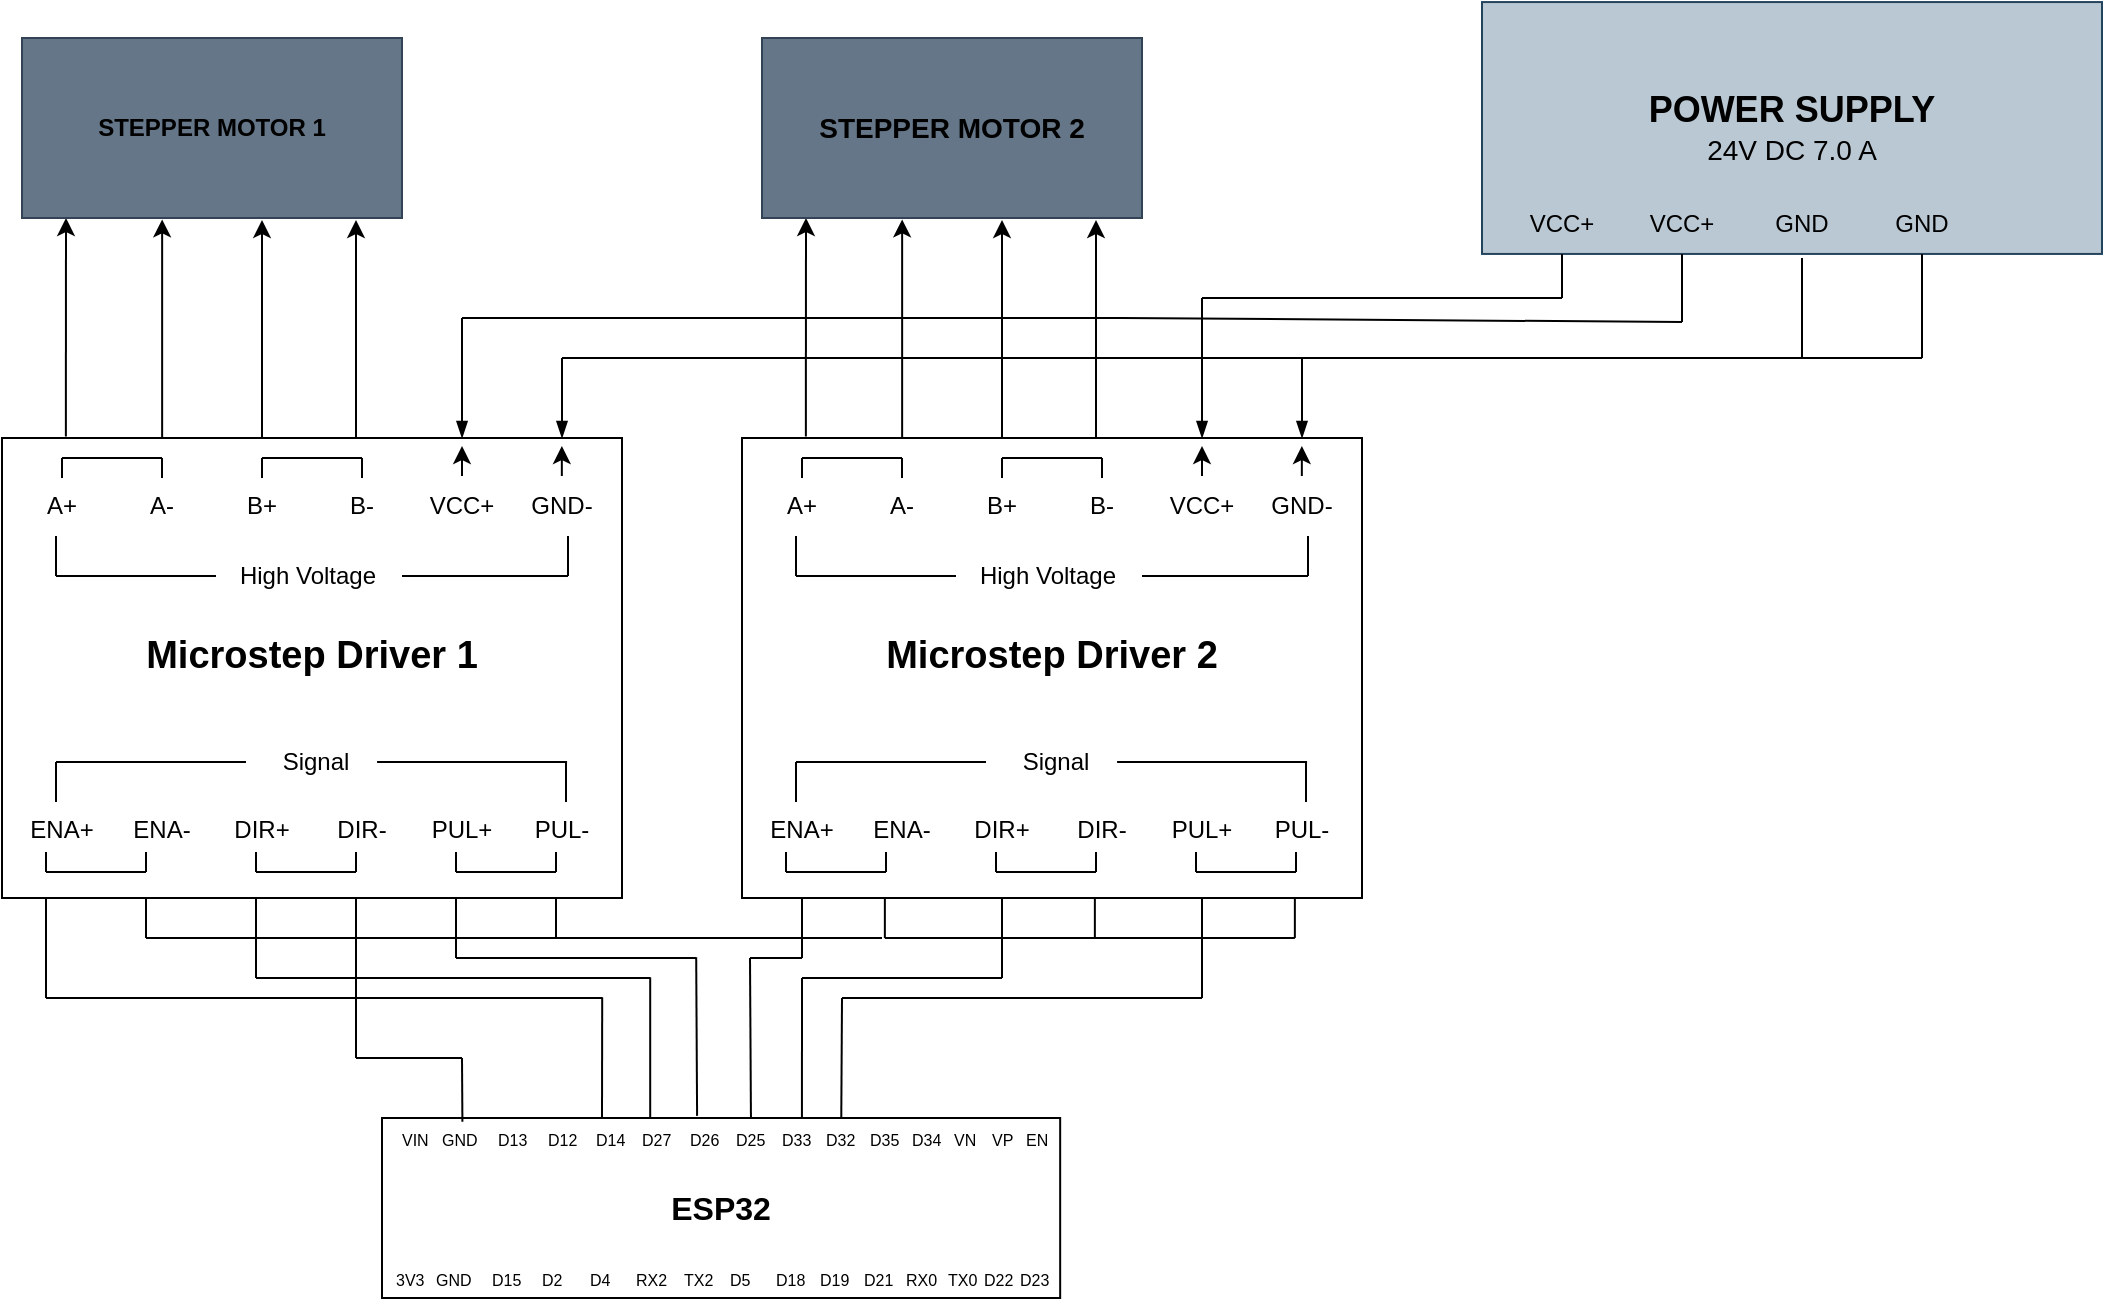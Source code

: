 <mxfile version="28.2.5">
  <diagram name="Page-1" id="NISjGBsvbTp_gRpJttBt">
    <mxGraphModel dx="414" dy="220" grid="1" gridSize="10" guides="1" tooltips="1" connect="1" arrows="1" fold="1" page="1" pageScale="1" pageWidth="1654" pageHeight="1169" background="none" math="0" shadow="0">
      <root>
        <mxCell id="0" />
        <mxCell id="1" parent="0" />
        <mxCell id="rqgMfOlDbwQ9i6LX4Ijk-1" value="&lt;h1 style=&quot;margin-top: 0px;&quot;&gt;&lt;font style=&quot;font-size: 19px;&quot;&gt;Microstep Driver 1&lt;/font&gt;&lt;/h1&gt;" style="rounded=0;whiteSpace=wrap;html=1;movable=1;resizable=1;rotatable=1;deletable=1;editable=1;locked=0;connectable=1;fillColor=default;" vertex="1" parent="1">
          <mxGeometry x="160" y="310" width="310" height="230" as="geometry" />
        </mxCell>
        <mxCell id="rqgMfOlDbwQ9i6LX4Ijk-11" value="A+" style="text;html=1;align=center;verticalAlign=middle;whiteSpace=wrap;rounded=0;labelBorderColor=none;fontColor=default;" vertex="1" parent="1">
          <mxGeometry x="160" y="329" width="60" height="30" as="geometry" />
        </mxCell>
        <mxCell id="rqgMfOlDbwQ9i6LX4Ijk-12" value="GND-" style="text;html=1;align=center;verticalAlign=middle;whiteSpace=wrap;rounded=0;" vertex="1" parent="1">
          <mxGeometry x="410" y="329" width="60" height="30" as="geometry" />
        </mxCell>
        <mxCell id="rqgMfOlDbwQ9i6LX4Ijk-13" value="A-" style="text;html=1;align=center;verticalAlign=middle;whiteSpace=wrap;rounded=0;fontColor=default;labelBackgroundColor=none;textShadow=0;labelBorderColor=none;" vertex="1" parent="1">
          <mxGeometry x="210" y="329" width="60" height="30" as="geometry" />
        </mxCell>
        <mxCell id="rqgMfOlDbwQ9i6LX4Ijk-14" value="B+" style="text;html=1;align=center;verticalAlign=middle;whiteSpace=wrap;rounded=0;" vertex="1" parent="1">
          <mxGeometry x="260" y="329" width="60" height="30" as="geometry" />
        </mxCell>
        <mxCell id="rqgMfOlDbwQ9i6LX4Ijk-15" value="B-" style="text;html=1;align=center;verticalAlign=middle;whiteSpace=wrap;rounded=0;" vertex="1" parent="1">
          <mxGeometry x="310" y="329" width="60" height="30" as="geometry" />
        </mxCell>
        <mxCell id="rqgMfOlDbwQ9i6LX4Ijk-16" value="VCC+" style="text;html=1;align=center;verticalAlign=middle;whiteSpace=wrap;rounded=0;" vertex="1" parent="1">
          <mxGeometry x="360" y="329" width="60" height="30" as="geometry" />
        </mxCell>
        <mxCell id="rqgMfOlDbwQ9i6LX4Ijk-2" value="ENA+" style="text;html=1;align=center;verticalAlign=middle;whiteSpace=wrap;rounded=0;" vertex="1" parent="1">
          <mxGeometry x="160" y="491" width="60" height="30" as="geometry" />
        </mxCell>
        <mxCell id="rqgMfOlDbwQ9i6LX4Ijk-3" value="ENA-" style="text;html=1;align=center;verticalAlign=middle;whiteSpace=wrap;rounded=0;" vertex="1" parent="1">
          <mxGeometry x="210" y="491" width="60" height="30" as="geometry" />
        </mxCell>
        <mxCell id="rqgMfOlDbwQ9i6LX4Ijk-25" value="" style="group;rotation=-180;" vertex="1" connectable="0" parent="1">
          <mxGeometry x="182" y="517" width="50" height="10" as="geometry" />
        </mxCell>
        <mxCell id="rqgMfOlDbwQ9i6LX4Ijk-20" value="" style="endArrow=none;html=1;rounded=0;exitX=0.5;exitY=0;exitDx=0;exitDy=0;" edge="1" parent="rqgMfOlDbwQ9i6LX4Ijk-25">
          <mxGeometry width="50" height="50" relative="1" as="geometry">
            <mxPoint as="sourcePoint" />
            <mxPoint y="10" as="targetPoint" />
          </mxGeometry>
        </mxCell>
        <mxCell id="rqgMfOlDbwQ9i6LX4Ijk-24" value="" style="endArrow=none;html=1;rounded=0;" edge="1" parent="rqgMfOlDbwQ9i6LX4Ijk-25">
          <mxGeometry width="50" height="50" relative="1" as="geometry">
            <mxPoint x="50" y="10" as="sourcePoint" />
            <mxPoint y="10" as="targetPoint" />
          </mxGeometry>
        </mxCell>
        <mxCell id="rqgMfOlDbwQ9i6LX4Ijk-26" value="" style="group;rotation=-180;" vertex="1" connectable="0" parent="rqgMfOlDbwQ9i6LX4Ijk-25">
          <mxGeometry width="50" height="10" as="geometry" />
        </mxCell>
        <mxCell id="rqgMfOlDbwQ9i6LX4Ijk-27" value="" style="endArrow=none;html=1;rounded=0;exitX=0.5;exitY=0;exitDx=0;exitDy=0;" edge="1" parent="rqgMfOlDbwQ9i6LX4Ijk-26">
          <mxGeometry width="50" height="50" relative="1" as="geometry">
            <mxPoint x="50" as="sourcePoint" />
            <mxPoint x="50" y="10" as="targetPoint" />
          </mxGeometry>
        </mxCell>
        <mxCell id="rqgMfOlDbwQ9i6LX4Ijk-28" value="" style="endArrow=none;html=1;rounded=0;exitX=0.5;exitY=0;exitDx=0;exitDy=0;" edge="1" parent="rqgMfOlDbwQ9i6LX4Ijk-26">
          <mxGeometry width="50" height="50" relative="1" as="geometry">
            <mxPoint as="sourcePoint" />
            <mxPoint y="10" as="targetPoint" />
          </mxGeometry>
        </mxCell>
        <mxCell id="rqgMfOlDbwQ9i6LX4Ijk-29" value="" style="endArrow=none;html=1;rounded=0;" edge="1" parent="rqgMfOlDbwQ9i6LX4Ijk-26">
          <mxGeometry width="50" height="50" relative="1" as="geometry">
            <mxPoint x="50" y="10" as="sourcePoint" />
            <mxPoint y="10" as="targetPoint" />
          </mxGeometry>
        </mxCell>
        <mxCell id="rqgMfOlDbwQ9i6LX4Ijk-7" value="DIR+" style="text;html=1;align=center;verticalAlign=middle;whiteSpace=wrap;rounded=0;" vertex="1" parent="1">
          <mxGeometry x="260" y="491" width="60" height="30" as="geometry" />
        </mxCell>
        <mxCell id="rqgMfOlDbwQ9i6LX4Ijk-8" value="DIR-" style="text;html=1;align=center;verticalAlign=middle;whiteSpace=wrap;rounded=0;" vertex="1" parent="1">
          <mxGeometry x="310" y="491" width="60" height="30" as="geometry" />
        </mxCell>
        <mxCell id="rqgMfOlDbwQ9i6LX4Ijk-9" value="PUL+" style="text;html=1;align=center;verticalAlign=middle;whiteSpace=wrap;rounded=0;" vertex="1" parent="1">
          <mxGeometry x="360" y="491" width="60" height="30" as="geometry" />
        </mxCell>
        <mxCell id="rqgMfOlDbwQ9i6LX4Ijk-10" value="PUL-" style="text;html=1;align=center;verticalAlign=middle;whiteSpace=wrap;rounded=0;" vertex="1" parent="1">
          <mxGeometry x="410" y="491" width="60" height="30" as="geometry" />
        </mxCell>
        <mxCell id="rqgMfOlDbwQ9i6LX4Ijk-62" value="" style="group;rotation=-180;" vertex="1" connectable="0" parent="1">
          <mxGeometry x="287" y="517" width="50" height="10" as="geometry" />
        </mxCell>
        <mxCell id="rqgMfOlDbwQ9i6LX4Ijk-63" value="" style="endArrow=none;html=1;rounded=0;exitX=0.5;exitY=0;exitDx=0;exitDy=0;" edge="1" parent="rqgMfOlDbwQ9i6LX4Ijk-62">
          <mxGeometry width="50" height="50" relative="1" as="geometry">
            <mxPoint as="sourcePoint" />
            <mxPoint y="10" as="targetPoint" />
          </mxGeometry>
        </mxCell>
        <mxCell id="rqgMfOlDbwQ9i6LX4Ijk-64" value="" style="endArrow=none;html=1;rounded=0;" edge="1" parent="rqgMfOlDbwQ9i6LX4Ijk-62">
          <mxGeometry width="50" height="50" relative="1" as="geometry">
            <mxPoint x="50" y="10" as="sourcePoint" />
            <mxPoint y="10" as="targetPoint" />
          </mxGeometry>
        </mxCell>
        <mxCell id="rqgMfOlDbwQ9i6LX4Ijk-65" value="" style="group;rotation=-180;" vertex="1" connectable="0" parent="rqgMfOlDbwQ9i6LX4Ijk-62">
          <mxGeometry width="50" height="10" as="geometry" />
        </mxCell>
        <mxCell id="rqgMfOlDbwQ9i6LX4Ijk-66" value="" style="endArrow=none;html=1;rounded=0;exitX=0.5;exitY=0;exitDx=0;exitDy=0;" edge="1" parent="rqgMfOlDbwQ9i6LX4Ijk-65">
          <mxGeometry width="50" height="50" relative="1" as="geometry">
            <mxPoint x="50" as="sourcePoint" />
            <mxPoint x="50" y="10" as="targetPoint" />
          </mxGeometry>
        </mxCell>
        <mxCell id="rqgMfOlDbwQ9i6LX4Ijk-67" value="" style="endArrow=none;html=1;rounded=0;exitX=0.5;exitY=0;exitDx=0;exitDy=0;" edge="1" parent="rqgMfOlDbwQ9i6LX4Ijk-65">
          <mxGeometry width="50" height="50" relative="1" as="geometry">
            <mxPoint as="sourcePoint" />
            <mxPoint y="10" as="targetPoint" />
          </mxGeometry>
        </mxCell>
        <mxCell id="rqgMfOlDbwQ9i6LX4Ijk-68" value="" style="endArrow=none;html=1;rounded=0;" edge="1" parent="rqgMfOlDbwQ9i6LX4Ijk-65">
          <mxGeometry width="50" height="50" relative="1" as="geometry">
            <mxPoint x="50" y="10" as="sourcePoint" />
            <mxPoint y="10" as="targetPoint" />
          </mxGeometry>
        </mxCell>
        <mxCell id="rqgMfOlDbwQ9i6LX4Ijk-69" value="" style="group;rotation=-180;" vertex="1" connectable="0" parent="1">
          <mxGeometry x="387" y="517" width="50" height="10" as="geometry" />
        </mxCell>
        <mxCell id="rqgMfOlDbwQ9i6LX4Ijk-70" value="" style="endArrow=none;html=1;rounded=0;exitX=0.5;exitY=0;exitDx=0;exitDy=0;" edge="1" parent="rqgMfOlDbwQ9i6LX4Ijk-69">
          <mxGeometry width="50" height="50" relative="1" as="geometry">
            <mxPoint as="sourcePoint" />
            <mxPoint y="10" as="targetPoint" />
          </mxGeometry>
        </mxCell>
        <mxCell id="rqgMfOlDbwQ9i6LX4Ijk-71" value="" style="endArrow=none;html=1;rounded=0;" edge="1" parent="rqgMfOlDbwQ9i6LX4Ijk-69">
          <mxGeometry width="50" height="50" relative="1" as="geometry">
            <mxPoint x="50" y="10" as="sourcePoint" />
            <mxPoint y="10" as="targetPoint" />
          </mxGeometry>
        </mxCell>
        <mxCell id="rqgMfOlDbwQ9i6LX4Ijk-72" value="" style="group;rotation=-180;" vertex="1" connectable="0" parent="rqgMfOlDbwQ9i6LX4Ijk-69">
          <mxGeometry width="50" height="10" as="geometry" />
        </mxCell>
        <mxCell id="rqgMfOlDbwQ9i6LX4Ijk-73" value="" style="endArrow=none;html=1;rounded=0;exitX=0.5;exitY=0;exitDx=0;exitDy=0;" edge="1" parent="rqgMfOlDbwQ9i6LX4Ijk-72">
          <mxGeometry width="50" height="50" relative="1" as="geometry">
            <mxPoint x="50" as="sourcePoint" />
            <mxPoint x="50" y="10" as="targetPoint" />
          </mxGeometry>
        </mxCell>
        <mxCell id="rqgMfOlDbwQ9i6LX4Ijk-74" value="" style="endArrow=none;html=1;rounded=0;exitX=0.5;exitY=0;exitDx=0;exitDy=0;" edge="1" parent="rqgMfOlDbwQ9i6LX4Ijk-72">
          <mxGeometry width="50" height="50" relative="1" as="geometry">
            <mxPoint as="sourcePoint" />
            <mxPoint y="10" as="targetPoint" />
          </mxGeometry>
        </mxCell>
        <mxCell id="rqgMfOlDbwQ9i6LX4Ijk-75" value="" style="endArrow=none;html=1;rounded=0;" edge="1" parent="rqgMfOlDbwQ9i6LX4Ijk-72">
          <mxGeometry width="50" height="50" relative="1" as="geometry">
            <mxPoint x="50" y="10" as="sourcePoint" />
            <mxPoint y="10" as="targetPoint" />
          </mxGeometry>
        </mxCell>
        <mxCell id="rqgMfOlDbwQ9i6LX4Ijk-82" value="" style="group" vertex="1" connectable="0" parent="1">
          <mxGeometry x="187.0" y="462" width="255.54" height="30" as="geometry" />
        </mxCell>
        <mxCell id="rqgMfOlDbwQ9i6LX4Ijk-17" value="Signal" style="text;html=1;align=center;verticalAlign=middle;whiteSpace=wrap;rounded=0;" vertex="1" parent="rqgMfOlDbwQ9i6LX4Ijk-82">
          <mxGeometry x="100.0" width="60" height="20" as="geometry" />
        </mxCell>
        <mxCell id="rqgMfOlDbwQ9i6LX4Ijk-81" value="" style="group" vertex="1" connectable="0" parent="rqgMfOlDbwQ9i6LX4Ijk-82">
          <mxGeometry y="10" width="255.54" height="20" as="geometry" />
        </mxCell>
        <mxCell id="rqgMfOlDbwQ9i6LX4Ijk-56" value="" style="endArrow=none;html=1;rounded=0;entryX=0;entryY=0.5;entryDx=0;entryDy=0;exitX=0.121;exitY=0.647;exitDx=0;exitDy=0;exitPerimeter=0;" edge="1" parent="rqgMfOlDbwQ9i6LX4Ijk-81">
          <mxGeometry width="50" height="50" relative="1" as="geometry">
            <mxPoint x="160.54" as="sourcePoint" />
            <mxPoint x="255.54" as="targetPoint" />
          </mxGeometry>
        </mxCell>
        <mxCell id="rqgMfOlDbwQ9i6LX4Ijk-57" value="" style="endArrow=none;html=1;rounded=0;entryX=0.121;entryY=0.765;entryDx=0;entryDy=0;exitX=0.121;exitY=0.647;exitDx=0;exitDy=0;exitPerimeter=0;entryPerimeter=0;" edge="1" parent="rqgMfOlDbwQ9i6LX4Ijk-81">
          <mxGeometry width="50" height="50" relative="1" as="geometry">
            <mxPoint x="255.0" as="sourcePoint" />
            <mxPoint x="255.0" y="20" as="targetPoint" />
          </mxGeometry>
        </mxCell>
        <mxCell id="rqgMfOlDbwQ9i6LX4Ijk-78" value="" style="endArrow=none;html=1;rounded=0;entryX=0;entryY=0.5;entryDx=0;entryDy=0;exitX=0.121;exitY=0.647;exitDx=0;exitDy=0;exitPerimeter=0;" edge="1" parent="rqgMfOlDbwQ9i6LX4Ijk-81">
          <mxGeometry width="50" height="50" relative="1" as="geometry">
            <mxPoint as="sourcePoint" />
            <mxPoint x="95" as="targetPoint" />
          </mxGeometry>
        </mxCell>
        <mxCell id="rqgMfOlDbwQ9i6LX4Ijk-79" value="" style="endArrow=none;html=1;rounded=0;entryX=0.121;entryY=0.765;entryDx=0;entryDy=0;entryPerimeter=0;" edge="1" parent="rqgMfOlDbwQ9i6LX4Ijk-81">
          <mxGeometry width="50" height="50" relative="1" as="geometry">
            <mxPoint x="5.684e-14" as="sourcePoint" />
            <mxPoint x="5.684e-14" y="20" as="targetPoint" />
          </mxGeometry>
        </mxCell>
        <mxCell id="rqgMfOlDbwQ9i6LX4Ijk-92" value="" style="group" vertex="1" connectable="0" parent="1">
          <mxGeometry x="187.0" y="359" width="256.0" height="30" as="geometry" />
        </mxCell>
        <mxCell id="rqgMfOlDbwQ9i6LX4Ijk-87" value="" style="endArrow=none;html=1;rounded=0;entryX=0.121;entryY=0.765;entryDx=0;entryDy=0;exitX=0.121;exitY=0.647;exitDx=0;exitDy=0;exitPerimeter=0;entryPerimeter=0;" edge="1" parent="rqgMfOlDbwQ9i6LX4Ijk-92">
          <mxGeometry width="50" height="50" relative="1" as="geometry">
            <mxPoint y="20" as="sourcePoint" />
            <mxPoint as="targetPoint" />
          </mxGeometry>
        </mxCell>
        <mxCell id="rqgMfOlDbwQ9i6LX4Ijk-84" value="High Voltage" style="text;html=1;align=center;verticalAlign=middle;whiteSpace=wrap;rounded=0;rotation=0;" vertex="1" parent="rqgMfOlDbwQ9i6LX4Ijk-92">
          <mxGeometry x="80.0" y="10" width="92" height="20" as="geometry" />
        </mxCell>
        <mxCell id="rqgMfOlDbwQ9i6LX4Ijk-86" value="" style="endArrow=none;html=1;rounded=0;entryX=0;entryY=0.5;entryDx=0;entryDy=0;exitX=0;exitY=0.5;exitDx=0;exitDy=0;" edge="1" parent="rqgMfOlDbwQ9i6LX4Ijk-92" source="rqgMfOlDbwQ9i6LX4Ijk-84">
          <mxGeometry width="50" height="50" relative="1" as="geometry">
            <mxPoint x="95.0" y="20" as="sourcePoint" />
            <mxPoint y="20" as="targetPoint" />
          </mxGeometry>
        </mxCell>
        <mxCell id="rqgMfOlDbwQ9i6LX4Ijk-88" value="" style="endArrow=none;html=1;rounded=0;exitX=0.121;exitY=0.647;exitDx=0;exitDy=0;exitPerimeter=0;" edge="1" parent="rqgMfOlDbwQ9i6LX4Ijk-92">
          <mxGeometry width="50" height="50" relative="1" as="geometry">
            <mxPoint x="256.0" y="20" as="sourcePoint" />
            <mxPoint x="173.0" y="20" as="targetPoint" />
          </mxGeometry>
        </mxCell>
        <mxCell id="rqgMfOlDbwQ9i6LX4Ijk-89" value="" style="endArrow=none;html=1;rounded=0;entryX=0.121;entryY=0.765;entryDx=0;entryDy=0;entryPerimeter=0;" edge="1" parent="rqgMfOlDbwQ9i6LX4Ijk-92">
          <mxGeometry width="50" height="50" relative="1" as="geometry">
            <mxPoint x="256.0" y="20" as="sourcePoint" />
            <mxPoint x="256.0" as="targetPoint" />
          </mxGeometry>
        </mxCell>
        <mxCell id="rqgMfOlDbwQ9i6LX4Ijk-95" value="" style="group;rotation=0;" vertex="1" connectable="0" parent="1">
          <mxGeometry x="190" y="320" width="50" height="10" as="geometry" />
        </mxCell>
        <mxCell id="rqgMfOlDbwQ9i6LX4Ijk-96" value="" style="endArrow=none;html=1;rounded=0;exitX=0.5;exitY=0;exitDx=0;exitDy=0;" edge="1" parent="rqgMfOlDbwQ9i6LX4Ijk-95">
          <mxGeometry width="50" height="50" relative="1" as="geometry">
            <mxPoint x="50" y="10" as="sourcePoint" />
            <mxPoint x="50" as="targetPoint" />
          </mxGeometry>
        </mxCell>
        <mxCell id="rqgMfOlDbwQ9i6LX4Ijk-97" value="" style="endArrow=none;html=1;rounded=0;" edge="1" parent="rqgMfOlDbwQ9i6LX4Ijk-95">
          <mxGeometry width="50" height="50" relative="1" as="geometry">
            <mxPoint as="sourcePoint" />
            <mxPoint x="50" as="targetPoint" />
          </mxGeometry>
        </mxCell>
        <mxCell id="rqgMfOlDbwQ9i6LX4Ijk-98" value="" style="group;rotation=0;" vertex="1" connectable="0" parent="rqgMfOlDbwQ9i6LX4Ijk-95">
          <mxGeometry width="50" height="10" as="geometry" />
        </mxCell>
        <mxCell id="rqgMfOlDbwQ9i6LX4Ijk-99" value="" style="endArrow=none;html=1;rounded=0;exitX=0.5;exitY=0;exitDx=0;exitDy=0;" edge="1" parent="rqgMfOlDbwQ9i6LX4Ijk-98">
          <mxGeometry width="50" height="50" relative="1" as="geometry">
            <mxPoint y="10" as="sourcePoint" />
            <mxPoint as="targetPoint" />
          </mxGeometry>
        </mxCell>
        <mxCell id="rqgMfOlDbwQ9i6LX4Ijk-100" value="" style="endArrow=none;html=1;rounded=0;exitX=0.5;exitY=0;exitDx=0;exitDy=0;" edge="1" parent="rqgMfOlDbwQ9i6LX4Ijk-98">
          <mxGeometry width="50" height="50" relative="1" as="geometry">
            <mxPoint x="50" y="10" as="sourcePoint" />
            <mxPoint x="50" as="targetPoint" />
          </mxGeometry>
        </mxCell>
        <mxCell id="rqgMfOlDbwQ9i6LX4Ijk-101" value="" style="endArrow=none;html=1;rounded=0;" edge="1" parent="rqgMfOlDbwQ9i6LX4Ijk-98">
          <mxGeometry width="50" height="50" relative="1" as="geometry">
            <mxPoint as="sourcePoint" />
            <mxPoint x="50" as="targetPoint" />
          </mxGeometry>
        </mxCell>
        <mxCell id="rqgMfOlDbwQ9i6LX4Ijk-102" value="" style="group;rotation=0;" vertex="1" connectable="0" parent="1">
          <mxGeometry x="290" y="320" width="50" height="10" as="geometry" />
        </mxCell>
        <mxCell id="rqgMfOlDbwQ9i6LX4Ijk-103" value="" style="endArrow=none;html=1;rounded=0;exitX=0.5;exitY=0;exitDx=0;exitDy=0;" edge="1" parent="rqgMfOlDbwQ9i6LX4Ijk-102">
          <mxGeometry width="50" height="50" relative="1" as="geometry">
            <mxPoint x="50" y="10" as="sourcePoint" />
            <mxPoint x="50" as="targetPoint" />
          </mxGeometry>
        </mxCell>
        <mxCell id="rqgMfOlDbwQ9i6LX4Ijk-104" value="" style="endArrow=none;html=1;rounded=0;" edge="1" parent="rqgMfOlDbwQ9i6LX4Ijk-102">
          <mxGeometry width="50" height="50" relative="1" as="geometry">
            <mxPoint as="sourcePoint" />
            <mxPoint x="50" as="targetPoint" />
          </mxGeometry>
        </mxCell>
        <mxCell id="rqgMfOlDbwQ9i6LX4Ijk-105" value="" style="group;rotation=0;" vertex="1" connectable="0" parent="rqgMfOlDbwQ9i6LX4Ijk-102">
          <mxGeometry width="50" height="10" as="geometry" />
        </mxCell>
        <mxCell id="rqgMfOlDbwQ9i6LX4Ijk-106" value="" style="endArrow=none;html=1;rounded=0;exitX=0.5;exitY=0;exitDx=0;exitDy=0;" edge="1" parent="rqgMfOlDbwQ9i6LX4Ijk-105">
          <mxGeometry width="50" height="50" relative="1" as="geometry">
            <mxPoint y="10" as="sourcePoint" />
            <mxPoint as="targetPoint" />
          </mxGeometry>
        </mxCell>
        <mxCell id="rqgMfOlDbwQ9i6LX4Ijk-107" value="" style="endArrow=none;html=1;rounded=0;exitX=0.5;exitY=0;exitDx=0;exitDy=0;" edge="1" parent="rqgMfOlDbwQ9i6LX4Ijk-105">
          <mxGeometry width="50" height="50" relative="1" as="geometry">
            <mxPoint x="50" y="10" as="sourcePoint" />
            <mxPoint x="50" as="targetPoint" />
          </mxGeometry>
        </mxCell>
        <mxCell id="rqgMfOlDbwQ9i6LX4Ijk-108" value="" style="endArrow=none;html=1;rounded=0;" edge="1" parent="rqgMfOlDbwQ9i6LX4Ijk-105">
          <mxGeometry width="50" height="50" relative="1" as="geometry">
            <mxPoint as="sourcePoint" />
            <mxPoint x="50" as="targetPoint" />
          </mxGeometry>
        </mxCell>
        <mxCell id="rqgMfOlDbwQ9i6LX4Ijk-117" value="" style="endArrow=classic;html=1;rounded=0;exitX=0.5;exitY=0;exitDx=0;exitDy=0;" edge="1" parent="1" source="rqgMfOlDbwQ9i6LX4Ijk-16">
          <mxGeometry width="50" height="50" relative="1" as="geometry">
            <mxPoint x="310" y="350" as="sourcePoint" />
            <mxPoint x="390" y="314" as="targetPoint" />
          </mxGeometry>
        </mxCell>
        <mxCell id="rqgMfOlDbwQ9i6LX4Ijk-122" value="" style="endArrow=classic;html=1;rounded=0;exitX=0.5;exitY=0;exitDx=0;exitDy=0;" edge="1" parent="1">
          <mxGeometry width="50" height="50" relative="1" as="geometry">
            <mxPoint x="439.92" y="329" as="sourcePoint" />
            <mxPoint x="439.92" y="314" as="targetPoint" />
          </mxGeometry>
        </mxCell>
        <mxCell id="rqgMfOlDbwQ9i6LX4Ijk-123" value="" style="endArrow=classic;html=1;rounded=0;exitX=0.103;exitY=-0.003;exitDx=0;exitDy=0;exitPerimeter=0;fontColor=light-dark(#000000,#000000);strokeColor=light-dark(#000000,#000000);" edge="1" parent="1" source="rqgMfOlDbwQ9i6LX4Ijk-1">
          <mxGeometry width="50" height="50" relative="1" as="geometry">
            <mxPoint x="190" y="250" as="sourcePoint" />
            <mxPoint x="192" y="200" as="targetPoint" />
          </mxGeometry>
        </mxCell>
        <mxCell id="rqgMfOlDbwQ9i6LX4Ijk-124" value="" style="endArrow=classic;html=1;rounded=0;exitX=0.103;exitY=-0.003;exitDx=0;exitDy=0;exitPerimeter=0;fontColor=light-dark(#000000,#000000);strokeColor=light-dark(#000000,#97D077);" edge="1" parent="1">
          <mxGeometry width="50" height="50" relative="1" as="geometry">
            <mxPoint x="240.07" y="309.69" as="sourcePoint" />
            <mxPoint x="240.07" y="200.69" as="targetPoint" />
          </mxGeometry>
        </mxCell>
        <mxCell id="rqgMfOlDbwQ9i6LX4Ijk-125" value="" style="endArrow=classic;html=1;rounded=0;exitX=0.103;exitY=-0.003;exitDx=0;exitDy=0;exitPerimeter=0;fontColor=light-dark(#000000,#000000);strokeColor=light-dark(#000000,#3333FF);" edge="1" parent="1">
          <mxGeometry width="50" height="50" relative="1" as="geometry">
            <mxPoint x="337" y="310" as="sourcePoint" />
            <mxPoint x="337" y="201" as="targetPoint" />
          </mxGeometry>
        </mxCell>
        <mxCell id="rqgMfOlDbwQ9i6LX4Ijk-127" value="" style="endArrow=classic;html=1;rounded=0;exitX=0.103;exitY=-0.003;exitDx=0;exitDy=0;exitPerimeter=0;fontColor=light-dark(#000000,#000000);strokeColor=light-dark(#000000,#FF3333);" edge="1" parent="1">
          <mxGeometry width="50" height="50" relative="1" as="geometry">
            <mxPoint x="290" y="310" as="sourcePoint" />
            <mxPoint x="290" y="201" as="targetPoint" />
          </mxGeometry>
        </mxCell>
        <mxCell id="rqgMfOlDbwQ9i6LX4Ijk-131" value="" style="group;fillColor=#a20025;fontColor=#ffffff;strokeColor=#6F0000;container=0;" vertex="1" connectable="0" parent="1">
          <mxGeometry x="170" y="110" width="190" height="90" as="geometry" />
        </mxCell>
        <mxCell id="rqgMfOlDbwQ9i6LX4Ijk-128" value="&lt;font style=&quot;color: light-dark(rgb(0, 0, 0), rgb(255, 255, 255));&quot;&gt;&lt;b&gt;STEPPER MOTOR 1&lt;/b&gt;&lt;/font&gt;" style="rounded=0;whiteSpace=wrap;html=1;fillColor=#647687;strokeColor=#314354;fontColor=#ffffff;" vertex="1" parent="1">
          <mxGeometry x="170" y="110" width="190" height="90" as="geometry" />
        </mxCell>
        <mxCell id="rqgMfOlDbwQ9i6LX4Ijk-139" value="&lt;h1 style=&quot;margin-top: 0px;&quot;&gt;&lt;font style=&quot;font-size: 19px;&quot;&gt;Microstep Driver 2&lt;/font&gt;&lt;/h1&gt;" style="rounded=0;whiteSpace=wrap;html=1;movable=1;resizable=1;rotatable=1;deletable=1;editable=1;locked=0;connectable=1;fillColor=default;" vertex="1" parent="1">
          <mxGeometry x="530" y="310" width="310" height="230" as="geometry" />
        </mxCell>
        <mxCell id="rqgMfOlDbwQ9i6LX4Ijk-141" value="A+" style="text;html=1;align=center;verticalAlign=middle;whiteSpace=wrap;rounded=0;labelBorderColor=none;fontColor=default;" vertex="1" parent="1">
          <mxGeometry x="530" y="329" width="60" height="30" as="geometry" />
        </mxCell>
        <mxCell id="rqgMfOlDbwQ9i6LX4Ijk-142" value="GND-" style="text;html=1;align=center;verticalAlign=middle;whiteSpace=wrap;rounded=0;" vertex="1" parent="1">
          <mxGeometry x="780" y="329" width="60" height="30" as="geometry" />
        </mxCell>
        <mxCell id="rqgMfOlDbwQ9i6LX4Ijk-143" value="A-" style="text;html=1;align=center;verticalAlign=middle;whiteSpace=wrap;rounded=0;fontColor=default;labelBackgroundColor=none;textShadow=0;labelBorderColor=none;" vertex="1" parent="1">
          <mxGeometry x="580" y="329" width="60" height="30" as="geometry" />
        </mxCell>
        <mxCell id="rqgMfOlDbwQ9i6LX4Ijk-144" value="B+" style="text;html=1;align=center;verticalAlign=middle;whiteSpace=wrap;rounded=0;" vertex="1" parent="1">
          <mxGeometry x="630" y="329" width="60" height="30" as="geometry" />
        </mxCell>
        <mxCell id="rqgMfOlDbwQ9i6LX4Ijk-145" value="B-" style="text;html=1;align=center;verticalAlign=middle;whiteSpace=wrap;rounded=0;" vertex="1" parent="1">
          <mxGeometry x="680" y="329" width="60" height="30" as="geometry" />
        </mxCell>
        <mxCell id="rqgMfOlDbwQ9i6LX4Ijk-146" value="VCC+" style="text;html=1;align=center;verticalAlign=middle;whiteSpace=wrap;rounded=0;" vertex="1" parent="1">
          <mxGeometry x="730" y="329" width="60" height="30" as="geometry" />
        </mxCell>
        <mxCell id="rqgMfOlDbwQ9i6LX4Ijk-147" value="ENA+" style="text;html=1;align=center;verticalAlign=middle;whiteSpace=wrap;rounded=0;" vertex="1" parent="1">
          <mxGeometry x="530" y="491" width="60" height="30" as="geometry" />
        </mxCell>
        <mxCell id="rqgMfOlDbwQ9i6LX4Ijk-148" value="ENA-" style="text;html=1;align=center;verticalAlign=middle;whiteSpace=wrap;rounded=0;" vertex="1" parent="1">
          <mxGeometry x="580" y="491" width="60" height="30" as="geometry" />
        </mxCell>
        <mxCell id="rqgMfOlDbwQ9i6LX4Ijk-149" value="" style="group;rotation=-180;" vertex="1" connectable="0" parent="1">
          <mxGeometry x="552" y="517" width="50" height="10" as="geometry" />
        </mxCell>
        <mxCell id="rqgMfOlDbwQ9i6LX4Ijk-150" value="" style="endArrow=none;html=1;rounded=0;exitX=0.5;exitY=0;exitDx=0;exitDy=0;" edge="1" parent="rqgMfOlDbwQ9i6LX4Ijk-149">
          <mxGeometry width="50" height="50" relative="1" as="geometry">
            <mxPoint as="sourcePoint" />
            <mxPoint y="10" as="targetPoint" />
          </mxGeometry>
        </mxCell>
        <mxCell id="rqgMfOlDbwQ9i6LX4Ijk-151" value="" style="endArrow=none;html=1;rounded=0;" edge="1" parent="rqgMfOlDbwQ9i6LX4Ijk-149">
          <mxGeometry width="50" height="50" relative="1" as="geometry">
            <mxPoint x="50" y="10" as="sourcePoint" />
            <mxPoint y="10" as="targetPoint" />
          </mxGeometry>
        </mxCell>
        <mxCell id="rqgMfOlDbwQ9i6LX4Ijk-152" value="" style="group;rotation=-180;" vertex="1" connectable="0" parent="rqgMfOlDbwQ9i6LX4Ijk-149">
          <mxGeometry width="50" height="10" as="geometry" />
        </mxCell>
        <mxCell id="rqgMfOlDbwQ9i6LX4Ijk-153" value="" style="endArrow=none;html=1;rounded=0;exitX=0.5;exitY=0;exitDx=0;exitDy=0;" edge="1" parent="rqgMfOlDbwQ9i6LX4Ijk-152">
          <mxGeometry width="50" height="50" relative="1" as="geometry">
            <mxPoint x="50" as="sourcePoint" />
            <mxPoint x="50" y="10" as="targetPoint" />
          </mxGeometry>
        </mxCell>
        <mxCell id="rqgMfOlDbwQ9i6LX4Ijk-154" value="" style="endArrow=none;html=1;rounded=0;exitX=0.5;exitY=0;exitDx=0;exitDy=0;" edge="1" parent="rqgMfOlDbwQ9i6LX4Ijk-152">
          <mxGeometry width="50" height="50" relative="1" as="geometry">
            <mxPoint as="sourcePoint" />
            <mxPoint y="10" as="targetPoint" />
          </mxGeometry>
        </mxCell>
        <mxCell id="rqgMfOlDbwQ9i6LX4Ijk-155" value="" style="endArrow=none;html=1;rounded=0;" edge="1" parent="rqgMfOlDbwQ9i6LX4Ijk-152">
          <mxGeometry width="50" height="50" relative="1" as="geometry">
            <mxPoint x="50" y="10" as="sourcePoint" />
            <mxPoint y="10" as="targetPoint" />
          </mxGeometry>
        </mxCell>
        <mxCell id="rqgMfOlDbwQ9i6LX4Ijk-156" value="DIR+" style="text;html=1;align=center;verticalAlign=middle;whiteSpace=wrap;rounded=0;" vertex="1" parent="1">
          <mxGeometry x="630" y="491" width="60" height="30" as="geometry" />
        </mxCell>
        <mxCell id="rqgMfOlDbwQ9i6LX4Ijk-157" value="DIR-" style="text;html=1;align=center;verticalAlign=middle;whiteSpace=wrap;rounded=0;" vertex="1" parent="1">
          <mxGeometry x="680" y="491" width="60" height="30" as="geometry" />
        </mxCell>
        <mxCell id="rqgMfOlDbwQ9i6LX4Ijk-158" value="PUL+" style="text;html=1;align=center;verticalAlign=middle;whiteSpace=wrap;rounded=0;" vertex="1" parent="1">
          <mxGeometry x="730" y="491" width="60" height="30" as="geometry" />
        </mxCell>
        <mxCell id="rqgMfOlDbwQ9i6LX4Ijk-159" value="PUL-" style="text;html=1;align=center;verticalAlign=middle;whiteSpace=wrap;rounded=0;" vertex="1" parent="1">
          <mxGeometry x="780" y="491" width="60" height="30" as="geometry" />
        </mxCell>
        <mxCell id="rqgMfOlDbwQ9i6LX4Ijk-160" value="" style="group;rotation=-180;" vertex="1" connectable="0" parent="1">
          <mxGeometry x="657" y="517" width="50" height="10" as="geometry" />
        </mxCell>
        <mxCell id="rqgMfOlDbwQ9i6LX4Ijk-161" value="" style="endArrow=none;html=1;rounded=0;exitX=0.5;exitY=0;exitDx=0;exitDy=0;" edge="1" parent="rqgMfOlDbwQ9i6LX4Ijk-160">
          <mxGeometry width="50" height="50" relative="1" as="geometry">
            <mxPoint as="sourcePoint" />
            <mxPoint y="10" as="targetPoint" />
          </mxGeometry>
        </mxCell>
        <mxCell id="rqgMfOlDbwQ9i6LX4Ijk-162" value="" style="endArrow=none;html=1;rounded=0;" edge="1" parent="rqgMfOlDbwQ9i6LX4Ijk-160">
          <mxGeometry width="50" height="50" relative="1" as="geometry">
            <mxPoint x="50" y="10" as="sourcePoint" />
            <mxPoint y="10" as="targetPoint" />
          </mxGeometry>
        </mxCell>
        <mxCell id="rqgMfOlDbwQ9i6LX4Ijk-163" value="" style="group;rotation=-180;" vertex="1" connectable="0" parent="rqgMfOlDbwQ9i6LX4Ijk-160">
          <mxGeometry width="50" height="10" as="geometry" />
        </mxCell>
        <mxCell id="rqgMfOlDbwQ9i6LX4Ijk-164" value="" style="endArrow=none;html=1;rounded=0;exitX=0.5;exitY=0;exitDx=0;exitDy=0;" edge="1" parent="rqgMfOlDbwQ9i6LX4Ijk-163">
          <mxGeometry width="50" height="50" relative="1" as="geometry">
            <mxPoint x="50" as="sourcePoint" />
            <mxPoint x="50" y="10" as="targetPoint" />
          </mxGeometry>
        </mxCell>
        <mxCell id="rqgMfOlDbwQ9i6LX4Ijk-165" value="" style="endArrow=none;html=1;rounded=0;exitX=0.5;exitY=0;exitDx=0;exitDy=0;" edge="1" parent="rqgMfOlDbwQ9i6LX4Ijk-163">
          <mxGeometry width="50" height="50" relative="1" as="geometry">
            <mxPoint as="sourcePoint" />
            <mxPoint y="10" as="targetPoint" />
          </mxGeometry>
        </mxCell>
        <mxCell id="rqgMfOlDbwQ9i6LX4Ijk-166" value="" style="endArrow=none;html=1;rounded=0;" edge="1" parent="rqgMfOlDbwQ9i6LX4Ijk-163">
          <mxGeometry width="50" height="50" relative="1" as="geometry">
            <mxPoint x="50" y="10" as="sourcePoint" />
            <mxPoint y="10" as="targetPoint" />
          </mxGeometry>
        </mxCell>
        <mxCell id="rqgMfOlDbwQ9i6LX4Ijk-167" value="" style="group;rotation=-180;" vertex="1" connectable="0" parent="1">
          <mxGeometry x="757" y="517" width="50" height="10" as="geometry" />
        </mxCell>
        <mxCell id="rqgMfOlDbwQ9i6LX4Ijk-168" value="" style="endArrow=none;html=1;rounded=0;exitX=0.5;exitY=0;exitDx=0;exitDy=0;" edge="1" parent="rqgMfOlDbwQ9i6LX4Ijk-167">
          <mxGeometry width="50" height="50" relative="1" as="geometry">
            <mxPoint as="sourcePoint" />
            <mxPoint y="10" as="targetPoint" />
          </mxGeometry>
        </mxCell>
        <mxCell id="rqgMfOlDbwQ9i6LX4Ijk-169" value="" style="endArrow=none;html=1;rounded=0;" edge="1" parent="rqgMfOlDbwQ9i6LX4Ijk-167">
          <mxGeometry width="50" height="50" relative="1" as="geometry">
            <mxPoint x="50" y="10" as="sourcePoint" />
            <mxPoint y="10" as="targetPoint" />
          </mxGeometry>
        </mxCell>
        <mxCell id="rqgMfOlDbwQ9i6LX4Ijk-170" value="" style="group;rotation=-180;" vertex="1" connectable="0" parent="rqgMfOlDbwQ9i6LX4Ijk-167">
          <mxGeometry width="50" height="10" as="geometry" />
        </mxCell>
        <mxCell id="rqgMfOlDbwQ9i6LX4Ijk-171" value="" style="endArrow=none;html=1;rounded=0;exitX=0.5;exitY=0;exitDx=0;exitDy=0;" edge="1" parent="rqgMfOlDbwQ9i6LX4Ijk-170">
          <mxGeometry width="50" height="50" relative="1" as="geometry">
            <mxPoint x="50" as="sourcePoint" />
            <mxPoint x="50" y="10" as="targetPoint" />
          </mxGeometry>
        </mxCell>
        <mxCell id="rqgMfOlDbwQ9i6LX4Ijk-172" value="" style="endArrow=none;html=1;rounded=0;exitX=0.5;exitY=0;exitDx=0;exitDy=0;" edge="1" parent="rqgMfOlDbwQ9i6LX4Ijk-170">
          <mxGeometry width="50" height="50" relative="1" as="geometry">
            <mxPoint as="sourcePoint" />
            <mxPoint y="10" as="targetPoint" />
          </mxGeometry>
        </mxCell>
        <mxCell id="rqgMfOlDbwQ9i6LX4Ijk-173" value="" style="endArrow=none;html=1;rounded=0;" edge="1" parent="rqgMfOlDbwQ9i6LX4Ijk-170">
          <mxGeometry width="50" height="50" relative="1" as="geometry">
            <mxPoint x="50" y="10" as="sourcePoint" />
            <mxPoint y="10" as="targetPoint" />
          </mxGeometry>
        </mxCell>
        <mxCell id="rqgMfOlDbwQ9i6LX4Ijk-174" value="" style="group" vertex="1" connectable="0" parent="1">
          <mxGeometry x="557" y="462" width="255.54" height="30" as="geometry" />
        </mxCell>
        <mxCell id="rqgMfOlDbwQ9i6LX4Ijk-175" value="Signal" style="text;html=1;align=center;verticalAlign=middle;whiteSpace=wrap;rounded=0;" vertex="1" parent="rqgMfOlDbwQ9i6LX4Ijk-174">
          <mxGeometry x="100.0" width="60" height="20" as="geometry" />
        </mxCell>
        <mxCell id="rqgMfOlDbwQ9i6LX4Ijk-176" value="" style="group" vertex="1" connectable="0" parent="rqgMfOlDbwQ9i6LX4Ijk-174">
          <mxGeometry y="10" width="255.54" height="20" as="geometry" />
        </mxCell>
        <mxCell id="rqgMfOlDbwQ9i6LX4Ijk-177" value="" style="endArrow=none;html=1;rounded=0;entryX=0;entryY=0.5;entryDx=0;entryDy=0;exitX=0.121;exitY=0.647;exitDx=0;exitDy=0;exitPerimeter=0;" edge="1" parent="rqgMfOlDbwQ9i6LX4Ijk-176">
          <mxGeometry width="50" height="50" relative="1" as="geometry">
            <mxPoint x="160.54" as="sourcePoint" />
            <mxPoint x="255.54" as="targetPoint" />
          </mxGeometry>
        </mxCell>
        <mxCell id="rqgMfOlDbwQ9i6LX4Ijk-178" value="" style="endArrow=none;html=1;rounded=0;entryX=0.121;entryY=0.765;entryDx=0;entryDy=0;exitX=0.121;exitY=0.647;exitDx=0;exitDy=0;exitPerimeter=0;entryPerimeter=0;" edge="1" parent="rqgMfOlDbwQ9i6LX4Ijk-176">
          <mxGeometry width="50" height="50" relative="1" as="geometry">
            <mxPoint x="255.0" as="sourcePoint" />
            <mxPoint x="255.0" y="20" as="targetPoint" />
          </mxGeometry>
        </mxCell>
        <mxCell id="rqgMfOlDbwQ9i6LX4Ijk-179" value="" style="endArrow=none;html=1;rounded=0;entryX=0;entryY=0.5;entryDx=0;entryDy=0;exitX=0.121;exitY=0.647;exitDx=0;exitDy=0;exitPerimeter=0;" edge="1" parent="rqgMfOlDbwQ9i6LX4Ijk-176">
          <mxGeometry width="50" height="50" relative="1" as="geometry">
            <mxPoint as="sourcePoint" />
            <mxPoint x="95" as="targetPoint" />
          </mxGeometry>
        </mxCell>
        <mxCell id="rqgMfOlDbwQ9i6LX4Ijk-180" value="" style="endArrow=none;html=1;rounded=0;entryX=0.121;entryY=0.765;entryDx=0;entryDy=0;entryPerimeter=0;" edge="1" parent="rqgMfOlDbwQ9i6LX4Ijk-176">
          <mxGeometry width="50" height="50" relative="1" as="geometry">
            <mxPoint x="5.684e-14" as="sourcePoint" />
            <mxPoint x="5.684e-14" y="20" as="targetPoint" />
          </mxGeometry>
        </mxCell>
        <mxCell id="rqgMfOlDbwQ9i6LX4Ijk-181" value="" style="group" vertex="1" connectable="0" parent="1">
          <mxGeometry x="557" y="359" width="256.0" height="30" as="geometry" />
        </mxCell>
        <mxCell id="rqgMfOlDbwQ9i6LX4Ijk-182" value="" style="endArrow=none;html=1;rounded=0;entryX=0.121;entryY=0.765;entryDx=0;entryDy=0;exitX=0.121;exitY=0.647;exitDx=0;exitDy=0;exitPerimeter=0;entryPerimeter=0;" edge="1" parent="rqgMfOlDbwQ9i6LX4Ijk-181">
          <mxGeometry width="50" height="50" relative="1" as="geometry">
            <mxPoint y="20" as="sourcePoint" />
            <mxPoint as="targetPoint" />
          </mxGeometry>
        </mxCell>
        <mxCell id="rqgMfOlDbwQ9i6LX4Ijk-183" value="High Voltage" style="text;html=1;align=center;verticalAlign=middle;whiteSpace=wrap;rounded=0;rotation=0;" vertex="1" parent="rqgMfOlDbwQ9i6LX4Ijk-181">
          <mxGeometry x="80.0" y="10" width="92" height="20" as="geometry" />
        </mxCell>
        <mxCell id="rqgMfOlDbwQ9i6LX4Ijk-184" value="" style="endArrow=none;html=1;rounded=0;entryX=0;entryY=0.5;entryDx=0;entryDy=0;exitX=0;exitY=0.5;exitDx=0;exitDy=0;" edge="1" parent="rqgMfOlDbwQ9i6LX4Ijk-181" source="rqgMfOlDbwQ9i6LX4Ijk-183">
          <mxGeometry width="50" height="50" relative="1" as="geometry">
            <mxPoint x="95.0" y="20" as="sourcePoint" />
            <mxPoint y="20" as="targetPoint" />
          </mxGeometry>
        </mxCell>
        <mxCell id="rqgMfOlDbwQ9i6LX4Ijk-185" value="" style="endArrow=none;html=1;rounded=0;exitX=0.121;exitY=0.647;exitDx=0;exitDy=0;exitPerimeter=0;" edge="1" parent="rqgMfOlDbwQ9i6LX4Ijk-181">
          <mxGeometry width="50" height="50" relative="1" as="geometry">
            <mxPoint x="256.0" y="20" as="sourcePoint" />
            <mxPoint x="173.0" y="20" as="targetPoint" />
          </mxGeometry>
        </mxCell>
        <mxCell id="rqgMfOlDbwQ9i6LX4Ijk-186" value="" style="endArrow=none;html=1;rounded=0;entryX=0.121;entryY=0.765;entryDx=0;entryDy=0;entryPerimeter=0;" edge="1" parent="rqgMfOlDbwQ9i6LX4Ijk-181">
          <mxGeometry width="50" height="50" relative="1" as="geometry">
            <mxPoint x="256.0" y="20" as="sourcePoint" />
            <mxPoint x="256.0" as="targetPoint" />
          </mxGeometry>
        </mxCell>
        <mxCell id="rqgMfOlDbwQ9i6LX4Ijk-187" value="" style="group;rotation=0;" vertex="1" connectable="0" parent="1">
          <mxGeometry x="560" y="320" width="50" height="10" as="geometry" />
        </mxCell>
        <mxCell id="rqgMfOlDbwQ9i6LX4Ijk-188" value="" style="endArrow=none;html=1;rounded=0;exitX=0.5;exitY=0;exitDx=0;exitDy=0;" edge="1" parent="rqgMfOlDbwQ9i6LX4Ijk-187">
          <mxGeometry width="50" height="50" relative="1" as="geometry">
            <mxPoint x="50" y="10" as="sourcePoint" />
            <mxPoint x="50" as="targetPoint" />
          </mxGeometry>
        </mxCell>
        <mxCell id="rqgMfOlDbwQ9i6LX4Ijk-189" value="" style="endArrow=none;html=1;rounded=0;" edge="1" parent="rqgMfOlDbwQ9i6LX4Ijk-187">
          <mxGeometry width="50" height="50" relative="1" as="geometry">
            <mxPoint as="sourcePoint" />
            <mxPoint x="50" as="targetPoint" />
          </mxGeometry>
        </mxCell>
        <mxCell id="rqgMfOlDbwQ9i6LX4Ijk-190" value="" style="group;rotation=0;" vertex="1" connectable="0" parent="rqgMfOlDbwQ9i6LX4Ijk-187">
          <mxGeometry width="50" height="10" as="geometry" />
        </mxCell>
        <mxCell id="rqgMfOlDbwQ9i6LX4Ijk-191" value="" style="endArrow=none;html=1;rounded=0;exitX=0.5;exitY=0;exitDx=0;exitDy=0;" edge="1" parent="rqgMfOlDbwQ9i6LX4Ijk-190">
          <mxGeometry width="50" height="50" relative="1" as="geometry">
            <mxPoint y="10" as="sourcePoint" />
            <mxPoint as="targetPoint" />
          </mxGeometry>
        </mxCell>
        <mxCell id="rqgMfOlDbwQ9i6LX4Ijk-192" value="" style="endArrow=none;html=1;rounded=0;exitX=0.5;exitY=0;exitDx=0;exitDy=0;" edge="1" parent="rqgMfOlDbwQ9i6LX4Ijk-190">
          <mxGeometry width="50" height="50" relative="1" as="geometry">
            <mxPoint x="50" y="10" as="sourcePoint" />
            <mxPoint x="50" as="targetPoint" />
          </mxGeometry>
        </mxCell>
        <mxCell id="rqgMfOlDbwQ9i6LX4Ijk-193" value="" style="endArrow=none;html=1;rounded=0;" edge="1" parent="rqgMfOlDbwQ9i6LX4Ijk-190">
          <mxGeometry width="50" height="50" relative="1" as="geometry">
            <mxPoint as="sourcePoint" />
            <mxPoint x="50" as="targetPoint" />
          </mxGeometry>
        </mxCell>
        <mxCell id="rqgMfOlDbwQ9i6LX4Ijk-194" value="" style="group;rotation=0;" vertex="1" connectable="0" parent="1">
          <mxGeometry x="660" y="320" width="50" height="10" as="geometry" />
        </mxCell>
        <mxCell id="rqgMfOlDbwQ9i6LX4Ijk-195" value="" style="endArrow=none;html=1;rounded=0;exitX=0.5;exitY=0;exitDx=0;exitDy=0;" edge="1" parent="rqgMfOlDbwQ9i6LX4Ijk-194">
          <mxGeometry width="50" height="50" relative="1" as="geometry">
            <mxPoint x="50" y="10" as="sourcePoint" />
            <mxPoint x="50" as="targetPoint" />
          </mxGeometry>
        </mxCell>
        <mxCell id="rqgMfOlDbwQ9i6LX4Ijk-196" value="" style="endArrow=none;html=1;rounded=0;" edge="1" parent="rqgMfOlDbwQ9i6LX4Ijk-194">
          <mxGeometry width="50" height="50" relative="1" as="geometry">
            <mxPoint as="sourcePoint" />
            <mxPoint x="50" as="targetPoint" />
          </mxGeometry>
        </mxCell>
        <mxCell id="rqgMfOlDbwQ9i6LX4Ijk-197" value="" style="group;rotation=0;" vertex="1" connectable="0" parent="rqgMfOlDbwQ9i6LX4Ijk-194">
          <mxGeometry width="50" height="10" as="geometry" />
        </mxCell>
        <mxCell id="rqgMfOlDbwQ9i6LX4Ijk-198" value="" style="endArrow=none;html=1;rounded=0;exitX=0.5;exitY=0;exitDx=0;exitDy=0;" edge="1" parent="rqgMfOlDbwQ9i6LX4Ijk-197">
          <mxGeometry width="50" height="50" relative="1" as="geometry">
            <mxPoint y="10" as="sourcePoint" />
            <mxPoint as="targetPoint" />
          </mxGeometry>
        </mxCell>
        <mxCell id="rqgMfOlDbwQ9i6LX4Ijk-199" value="" style="endArrow=none;html=1;rounded=0;exitX=0.5;exitY=0;exitDx=0;exitDy=0;" edge="1" parent="rqgMfOlDbwQ9i6LX4Ijk-197">
          <mxGeometry width="50" height="50" relative="1" as="geometry">
            <mxPoint x="50" y="10" as="sourcePoint" />
            <mxPoint x="50" as="targetPoint" />
          </mxGeometry>
        </mxCell>
        <mxCell id="rqgMfOlDbwQ9i6LX4Ijk-200" value="" style="endArrow=none;html=1;rounded=0;" edge="1" parent="rqgMfOlDbwQ9i6LX4Ijk-197">
          <mxGeometry width="50" height="50" relative="1" as="geometry">
            <mxPoint as="sourcePoint" />
            <mxPoint x="50" as="targetPoint" />
          </mxGeometry>
        </mxCell>
        <mxCell id="rqgMfOlDbwQ9i6LX4Ijk-201" value="" style="endArrow=classic;html=1;rounded=0;exitX=0.5;exitY=0;exitDx=0;exitDy=0;" edge="1" source="rqgMfOlDbwQ9i6LX4Ijk-146" parent="1">
          <mxGeometry width="50" height="50" relative="1" as="geometry">
            <mxPoint x="680" y="350" as="sourcePoint" />
            <mxPoint x="760" y="314" as="targetPoint" />
          </mxGeometry>
        </mxCell>
        <mxCell id="rqgMfOlDbwQ9i6LX4Ijk-202" value="" style="endArrow=classic;html=1;rounded=0;exitX=0.5;exitY=0;exitDx=0;exitDy=0;" edge="1" parent="1">
          <mxGeometry width="50" height="50" relative="1" as="geometry">
            <mxPoint x="809.92" y="329" as="sourcePoint" />
            <mxPoint x="809.92" y="314" as="targetPoint" />
          </mxGeometry>
        </mxCell>
        <mxCell id="rqgMfOlDbwQ9i6LX4Ijk-203" value="" style="endArrow=classic;html=1;rounded=0;exitX=0.103;exitY=-0.003;exitDx=0;exitDy=0;exitPerimeter=0;fontColor=light-dark(#000000,#000000);strokeColor=light-dark(#000000,#000000);" edge="1" source="rqgMfOlDbwQ9i6LX4Ijk-139" parent="1">
          <mxGeometry width="50" height="50" relative="1" as="geometry">
            <mxPoint x="560" y="250" as="sourcePoint" />
            <mxPoint x="562" y="200" as="targetPoint" />
          </mxGeometry>
        </mxCell>
        <mxCell id="rqgMfOlDbwQ9i6LX4Ijk-204" value="" style="endArrow=classic;html=1;rounded=0;exitX=0.103;exitY=-0.003;exitDx=0;exitDy=0;exitPerimeter=0;fontColor=light-dark(#000000,#000000);strokeColor=light-dark(#000000,#97D077);" edge="1" parent="1">
          <mxGeometry width="50" height="50" relative="1" as="geometry">
            <mxPoint x="610.07" y="309.69" as="sourcePoint" />
            <mxPoint x="610.07" y="200.69" as="targetPoint" />
          </mxGeometry>
        </mxCell>
        <mxCell id="rqgMfOlDbwQ9i6LX4Ijk-205" value="" style="endArrow=classic;html=1;rounded=0;exitX=0.103;exitY=-0.003;exitDx=0;exitDy=0;exitPerimeter=0;fontColor=light-dark(#000000,#000000);strokeColor=light-dark(#000000,#3333FF);" edge="1" parent="1">
          <mxGeometry width="50" height="50" relative="1" as="geometry">
            <mxPoint x="707" y="310" as="sourcePoint" />
            <mxPoint x="707" y="201" as="targetPoint" />
          </mxGeometry>
        </mxCell>
        <mxCell id="rqgMfOlDbwQ9i6LX4Ijk-206" value="" style="endArrow=classic;html=1;rounded=0;exitX=0.103;exitY=-0.003;exitDx=0;exitDy=0;exitPerimeter=0;fontColor=light-dark(#000000,#000000);strokeColor=light-dark(#000000,#FF3333);" edge="1" parent="1">
          <mxGeometry width="50" height="50" relative="1" as="geometry">
            <mxPoint x="660" y="310" as="sourcePoint" />
            <mxPoint x="660" y="201" as="targetPoint" />
          </mxGeometry>
        </mxCell>
        <mxCell id="rqgMfOlDbwQ9i6LX4Ijk-207" value="" style="group;fillColor=#a20025;fontColor=#ffffff;strokeColor=#6F0000;container=0;" vertex="1" connectable="0" parent="1">
          <mxGeometry x="540" y="110" width="190" height="90" as="geometry" />
        </mxCell>
        <mxCell id="rqgMfOlDbwQ9i6LX4Ijk-208" value="&lt;font style=&quot;font-size: 14px; color: light-dark(rgb(0, 0, 0), rgb(255, 255, 255));&quot;&gt;&lt;b&gt;STEPPER MOTOR 2&lt;/b&gt;&lt;/font&gt;" style="rounded=0;whiteSpace=wrap;html=1;fillColor=#647687;strokeColor=#314354;fontColor=#ffffff;" vertex="1" parent="1">
          <mxGeometry x="540" y="110" width="190" height="90" as="geometry" />
        </mxCell>
        <mxCell id="rqgMfOlDbwQ9i6LX4Ijk-210" value="&lt;font style=&quot;font-size: 18px;&quot;&gt;&lt;b style=&quot;&quot;&gt;POWER SUPPLY&lt;/b&gt;&lt;/font&gt;&lt;div&gt;&lt;font style=&quot;font-size: 14px;&quot;&gt;24V DC 7.0 A&lt;/font&gt;&lt;/div&gt;" style="rounded=0;whiteSpace=wrap;html=1;fillColor=#bac8d3;strokeColor=#23445d;" vertex="1" parent="1">
          <mxGeometry x="900" y="92.03" width="310" height="125.94" as="geometry" />
        </mxCell>
        <mxCell id="rqgMfOlDbwQ9i6LX4Ijk-211" value="VCC+" style="text;html=1;align=center;verticalAlign=middle;whiteSpace=wrap;rounded=0;" vertex="1" parent="1">
          <mxGeometry x="910" y="188" width="60" height="30" as="geometry" />
        </mxCell>
        <mxCell id="rqgMfOlDbwQ9i6LX4Ijk-212" value="VCC+" style="text;html=1;align=center;verticalAlign=middle;whiteSpace=wrap;rounded=0;" vertex="1" parent="1">
          <mxGeometry x="970" y="188" width="60" height="30" as="geometry" />
        </mxCell>
        <mxCell id="rqgMfOlDbwQ9i6LX4Ijk-213" value="GND" style="text;html=1;align=center;verticalAlign=middle;whiteSpace=wrap;rounded=0;" vertex="1" parent="1">
          <mxGeometry x="1090" y="187.97" width="60" height="30" as="geometry" />
        </mxCell>
        <mxCell id="rqgMfOlDbwQ9i6LX4Ijk-214" value="GND" style="text;html=1;align=center;verticalAlign=middle;whiteSpace=wrap;rounded=0;" vertex="1" parent="1">
          <mxGeometry x="1030" y="187.97" width="60" height="30" as="geometry" />
        </mxCell>
        <mxCell id="rqgMfOlDbwQ9i6LX4Ijk-222" value="" style="endArrow=none;html=1;rounded=0;startArrow=blockThin;startFill=1;strokeColor=light-dark(#000000,#FF0000);exitX=0.742;exitY=0;exitDx=0;exitDy=0;exitPerimeter=0;" edge="1" parent="1" source="rqgMfOlDbwQ9i6LX4Ijk-139">
          <mxGeometry width="50" height="50" relative="1" as="geometry">
            <mxPoint x="760" y="280" as="sourcePoint" />
            <mxPoint x="760" y="240" as="targetPoint" />
            <Array as="points">
              <mxPoint x="760" y="270" />
            </Array>
          </mxGeometry>
        </mxCell>
        <mxCell id="rqgMfOlDbwQ9i6LX4Ijk-219" value="" style="endArrow=none;html=1;rounded=0;strokeColor=light-dark(#000000,#FF0000);" edge="1" parent="1">
          <mxGeometry width="50" height="50" relative="1" as="geometry">
            <mxPoint x="940" y="240" as="sourcePoint" />
            <mxPoint x="760" y="240" as="targetPoint" />
          </mxGeometry>
        </mxCell>
        <mxCell id="rqgMfOlDbwQ9i6LX4Ijk-220" value="" style="endArrow=none;html=1;rounded=0;entryX=0.5;entryY=1;entryDx=0;entryDy=0;strokeColor=light-dark(#000000,#FF0000);" edge="1" parent="1" target="rqgMfOlDbwQ9i6LX4Ijk-211">
          <mxGeometry width="50" height="50" relative="1" as="geometry">
            <mxPoint x="940" y="240" as="sourcePoint" />
            <mxPoint x="760" y="240" as="targetPoint" />
          </mxGeometry>
        </mxCell>
        <mxCell id="rqgMfOlDbwQ9i6LX4Ijk-225" value="" style="endArrow=none;html=1;rounded=0;startArrow=blockThin;startFill=1;strokeColor=light-dark(#000000,#000000);align=center;verticalAlign=middle;fontFamily=Helvetica;fontSize=11;fontColor=default;labelBackgroundColor=default;" edge="1" parent="1">
          <mxGeometry width="50" height="50" relative="1" as="geometry">
            <mxPoint x="810" y="310" as="sourcePoint" />
            <mxPoint x="810" y="270" as="targetPoint" />
            <Array as="points">
              <mxPoint x="810" y="300" />
            </Array>
          </mxGeometry>
        </mxCell>
        <mxCell id="rqgMfOlDbwQ9i6LX4Ijk-226" value="" style="endArrow=none;html=1;rounded=0;strokeColor=light-dark(#000000,#000000);align=center;verticalAlign=middle;fontFamily=Helvetica;fontSize=11;fontColor=default;labelBackgroundColor=default;" edge="1" parent="1">
          <mxGeometry width="50" height="50" relative="1" as="geometry">
            <mxPoint x="1060" y="270" as="sourcePoint" />
            <mxPoint x="810" y="270" as="targetPoint" />
          </mxGeometry>
        </mxCell>
        <mxCell id="rqgMfOlDbwQ9i6LX4Ijk-230" value="" style="endArrow=none;html=1;rounded=0;strokeColor=light-dark(#000000,#000000);" edge="1" parent="1">
          <mxGeometry width="50" height="50" relative="1" as="geometry">
            <mxPoint x="1060" y="270" as="sourcePoint" />
            <mxPoint x="1060" y="220" as="targetPoint" />
          </mxGeometry>
        </mxCell>
        <mxCell id="rqgMfOlDbwQ9i6LX4Ijk-231" value="" style="endArrow=none;html=1;rounded=0;strokeColor=light-dark(#000000,#FF0000);" edge="1" parent="1">
          <mxGeometry width="50" height="50" relative="1" as="geometry">
            <mxPoint x="1000" y="252" as="sourcePoint" />
            <mxPoint x="720" y="250" as="targetPoint" />
          </mxGeometry>
        </mxCell>
        <mxCell id="rqgMfOlDbwQ9i6LX4Ijk-232" value="" style="endArrow=none;html=1;rounded=0;entryX=0.5;entryY=1;entryDx=0;entryDy=0;strokeColor=light-dark(#000000,#FF0000);" edge="1" parent="1" target="rqgMfOlDbwQ9i6LX4Ijk-212">
          <mxGeometry width="50" height="50" relative="1" as="geometry">
            <mxPoint x="1000" y="252" as="sourcePoint" />
            <mxPoint x="1000" y="230" as="targetPoint" />
          </mxGeometry>
        </mxCell>
        <mxCell id="rqgMfOlDbwQ9i6LX4Ijk-233" value="" style="endArrow=none;html=1;rounded=0;strokeColor=light-dark(#000000,#FF0000);" edge="1" parent="1">
          <mxGeometry width="50" height="50" relative="1" as="geometry">
            <mxPoint x="720" y="250" as="sourcePoint" />
            <mxPoint x="390" y="250" as="targetPoint" />
          </mxGeometry>
        </mxCell>
        <mxCell id="rqgMfOlDbwQ9i6LX4Ijk-237" value="" style="endArrow=none;html=1;rounded=0;strokeColor=light-dark(#000000,#FF0000);exitX=0.742;exitY=0;exitDx=0;exitDy=0;exitPerimeter=0;startArrow=blockThin;startFill=1;" edge="1" parent="1" source="rqgMfOlDbwQ9i6LX4Ijk-1">
          <mxGeometry width="50" height="50" relative="1" as="geometry">
            <mxPoint x="540" y="250" as="sourcePoint" />
            <mxPoint x="390" y="250" as="targetPoint" />
          </mxGeometry>
        </mxCell>
        <mxCell id="rqgMfOlDbwQ9i6LX4Ijk-238" value="" style="endArrow=none;html=1;rounded=0;startArrow=blockThin;startFill=1;strokeColor=light-dark(#000000,#000000);align=center;verticalAlign=middle;fontFamily=Helvetica;fontSize=11;fontColor=default;labelBackgroundColor=default;" edge="1" parent="1">
          <mxGeometry width="50" height="50" relative="1" as="geometry">
            <mxPoint x="440" y="310" as="sourcePoint" />
            <mxPoint x="440" y="270" as="targetPoint" />
            <Array as="points">
              <mxPoint x="440" y="300" />
            </Array>
          </mxGeometry>
        </mxCell>
        <mxCell id="rqgMfOlDbwQ9i6LX4Ijk-239" value="" style="endArrow=none;html=1;rounded=0;strokeColor=light-dark(#000000,#000000);align=center;verticalAlign=middle;fontFamily=Helvetica;fontSize=11;fontColor=default;labelBackgroundColor=default;" edge="1" parent="1">
          <mxGeometry width="50" height="50" relative="1" as="geometry">
            <mxPoint x="810" y="270" as="sourcePoint" />
            <mxPoint x="440" y="270" as="targetPoint" />
          </mxGeometry>
        </mxCell>
        <mxCell id="rqgMfOlDbwQ9i6LX4Ijk-240" value="" style="endArrow=none;html=1;rounded=0;strokeColor=light-dark(#000000,#000000);align=center;verticalAlign=middle;fontFamily=Helvetica;fontSize=11;fontColor=default;labelBackgroundColor=default;" edge="1" parent="1">
          <mxGeometry width="50" height="50" relative="1" as="geometry">
            <mxPoint x="1060" y="270" as="sourcePoint" />
            <mxPoint x="1120" y="270" as="targetPoint" />
          </mxGeometry>
        </mxCell>
        <mxCell id="rqgMfOlDbwQ9i6LX4Ijk-242" value="" style="endArrow=none;html=1;rounded=0;strokeColor=light-dark(#000000,#000000);align=center;verticalAlign=middle;fontFamily=Helvetica;fontSize=11;fontColor=default;labelBackgroundColor=default;exitX=0.5;exitY=1;exitDx=0;exitDy=0;" edge="1" parent="1" source="rqgMfOlDbwQ9i6LX4Ijk-213">
          <mxGeometry width="50" height="50" relative="1" as="geometry">
            <mxPoint x="1060" y="270" as="sourcePoint" />
            <mxPoint x="1120" y="270" as="targetPoint" />
          </mxGeometry>
        </mxCell>
        <mxCell id="rqgMfOlDbwQ9i6LX4Ijk-274" value="" style="group" vertex="1" connectable="0" parent="1">
          <mxGeometry x="350" y="650" width="353" height="90" as="geometry" />
        </mxCell>
        <mxCell id="rqgMfOlDbwQ9i6LX4Ijk-136" value="&lt;b&gt;&lt;font style=&quot;font-size: 16px;&quot;&gt;ESP32&lt;/font&gt;&lt;/b&gt;" style="rounded=0;whiteSpace=wrap;html=1;" vertex="1" parent="rqgMfOlDbwQ9i6LX4Ijk-274">
          <mxGeometry width="339.086" height="90" as="geometry" />
        </mxCell>
        <mxCell id="rqgMfOlDbwQ9i6LX4Ijk-243" value="&lt;font style=&quot;font-size: 8px;&quot;&gt;VIN&lt;/font&gt;" style="text;html=1;align=left;verticalAlign=middle;resizable=0;points=[];autosize=1;strokeColor=none;fillColor=none;rounded=0;imageAlign=center;imageWidth=24;spacing=0;" vertex="1" parent="rqgMfOlDbwQ9i6LX4Ijk-274">
          <mxGeometry x="9.791" width="30" height="20" as="geometry" />
        </mxCell>
        <mxCell id="rqgMfOlDbwQ9i6LX4Ijk-244" value="&lt;font style=&quot;font-size: 8px;&quot;&gt;GND&lt;/font&gt;" style="text;html=1;align=left;verticalAlign=middle;resizable=0;points=[];autosize=1;strokeColor=none;fillColor=none;rounded=0;imageAlign=center;imageWidth=24;spacing=0;" vertex="1" parent="rqgMfOlDbwQ9i6LX4Ijk-274">
          <mxGeometry x="30.404" width="40" height="20" as="geometry" />
        </mxCell>
        <mxCell id="rqgMfOlDbwQ9i6LX4Ijk-245" value="&lt;font style=&quot;font-size: 8px;&quot;&gt;D13&lt;/font&gt;" style="text;html=1;align=left;verticalAlign=middle;resizable=0;points=[];autosize=1;strokeColor=none;fillColor=none;rounded=0;imageAlign=center;imageWidth=24;flipH=0;spacing=0;" vertex="1" parent="rqgMfOlDbwQ9i6LX4Ijk-274">
          <mxGeometry x="58.232" width="30" height="20" as="geometry" />
        </mxCell>
        <mxCell id="rqgMfOlDbwQ9i6LX4Ijk-246" value="&lt;font style=&quot;font-size: 8px;&quot;&gt;D12&lt;/font&gt;" style="text;html=1;align=left;verticalAlign=middle;resizable=0;points=[];autosize=1;strokeColor=none;fillColor=none;rounded=0;imageAlign=center;imageWidth=24;spacing=0;" vertex="1" parent="rqgMfOlDbwQ9i6LX4Ijk-274">
          <mxGeometry x="82.968" width="30" height="20" as="geometry" />
        </mxCell>
        <mxCell id="rqgMfOlDbwQ9i6LX4Ijk-248" value="&lt;font style=&quot;font-size: 8px;&quot;&gt;D27&lt;/font&gt;" style="text;html=1;align=left;verticalAlign=middle;resizable=0;points=[];autosize=1;strokeColor=none;fillColor=none;rounded=0;imageAlign=center;imageWidth=24;spacing=0;" vertex="1" parent="rqgMfOlDbwQ9i6LX4Ijk-274">
          <mxGeometry x="130.378" width="30" height="20" as="geometry" />
        </mxCell>
        <mxCell id="rqgMfOlDbwQ9i6LX4Ijk-249" value="&lt;font style=&quot;font-size: 8px;&quot;&gt;D14&lt;/font&gt;" style="text;html=1;align=left;verticalAlign=middle;resizable=0;points=[];autosize=1;strokeColor=none;fillColor=none;rounded=0;imageAlign=center;imageWidth=24;flipH=0;spacing=0;" vertex="1" parent="rqgMfOlDbwQ9i6LX4Ijk-274">
          <mxGeometry x="106.673" width="30" height="20" as="geometry" />
        </mxCell>
        <mxCell id="rqgMfOlDbwQ9i6LX4Ijk-250" value="&lt;font style=&quot;font-size: 8px;&quot;&gt;D26&lt;/font&gt;" style="text;html=1;align=left;verticalAlign=middle;resizable=0;points=[];autosize=1;strokeColor=none;fillColor=none;rounded=0;imageAlign=center;imageWidth=24;spacing=0;" vertex="1" parent="rqgMfOlDbwQ9i6LX4Ijk-274">
          <mxGeometry x="154.083" width="30" height="20" as="geometry" />
        </mxCell>
        <mxCell id="rqgMfOlDbwQ9i6LX4Ijk-251" value="&lt;font style=&quot;font-size: 8px;&quot;&gt;D25&lt;/font&gt;" style="text;html=1;align=left;verticalAlign=middle;resizable=0;points=[];autosize=1;strokeColor=none;fillColor=none;rounded=0;imageAlign=center;imageWidth=24;spacing=0;" vertex="1" parent="rqgMfOlDbwQ9i6LX4Ijk-274">
          <mxGeometry x="176.758" width="30" height="20" as="geometry" />
        </mxCell>
        <mxCell id="rqgMfOlDbwQ9i6LX4Ijk-252" value="&lt;font style=&quot;font-size: 8px;&quot;&gt;D33&lt;/font&gt;" style="text;html=1;align=left;verticalAlign=middle;resizable=0;points=[];autosize=1;strokeColor=none;fillColor=none;rounded=0;imageAlign=center;imageWidth=24;spacing=0;" vertex="1" parent="rqgMfOlDbwQ9i6LX4Ijk-274">
          <mxGeometry x="200.463" width="30" height="20" as="geometry" />
        </mxCell>
        <mxCell id="rqgMfOlDbwQ9i6LX4Ijk-253" value="&lt;font style=&quot;font-size: 8px;&quot;&gt;D32&lt;/font&gt;" style="text;html=1;align=left;verticalAlign=middle;resizable=0;points=[];autosize=1;strokeColor=none;fillColor=none;rounded=0;imageAlign=center;imageWidth=24;spacing=0;" vertex="1" parent="rqgMfOlDbwQ9i6LX4Ijk-274">
          <mxGeometry x="222.107" width="30" height="20" as="geometry" />
        </mxCell>
        <mxCell id="rqgMfOlDbwQ9i6LX4Ijk-254" value="&lt;font style=&quot;font-size: 8px;&quot;&gt;D35&lt;/font&gt;" style="text;html=1;align=left;verticalAlign=middle;resizable=0;points=[];autosize=1;strokeColor=none;fillColor=none;rounded=0;imageAlign=center;imageWidth=24;spacing=0;" vertex="1" parent="rqgMfOlDbwQ9i6LX4Ijk-274">
          <mxGeometry x="243.75" width="30" height="20" as="geometry" />
        </mxCell>
        <mxCell id="rqgMfOlDbwQ9i6LX4Ijk-255" value="&lt;font style=&quot;font-size: 8px;&quot;&gt;D34&lt;/font&gt;" style="text;html=1;align=left;verticalAlign=middle;resizable=0;points=[];autosize=1;strokeColor=none;fillColor=none;rounded=0;imageAlign=center;imageWidth=24;spacing=0;" vertex="1" parent="rqgMfOlDbwQ9i6LX4Ijk-274">
          <mxGeometry x="265.394" width="30" height="20" as="geometry" />
        </mxCell>
        <mxCell id="rqgMfOlDbwQ9i6LX4Ijk-256" value="&lt;font style=&quot;font-size: 8px;&quot;&gt;VN&lt;/font&gt;" style="text;html=1;align=left;verticalAlign=middle;resizable=0;points=[];autosize=1;strokeColor=none;fillColor=none;rounded=0;imageAlign=center;imageWidth=24;spacing=0;" vertex="1" parent="rqgMfOlDbwQ9i6LX4Ijk-274">
          <mxGeometry x="286.007" width="30" height="20" as="geometry" />
        </mxCell>
        <mxCell id="rqgMfOlDbwQ9i6LX4Ijk-257" value="&lt;font style=&quot;font-size: 8px;&quot;&gt;VP&lt;/font&gt;" style="text;html=1;align=left;verticalAlign=middle;resizable=0;points=[];autosize=1;strokeColor=none;fillColor=none;rounded=0;imageAlign=center;imageWidth=24;spacing=0;" vertex="1" parent="rqgMfOlDbwQ9i6LX4Ijk-274">
          <mxGeometry x="304.559" width="30" height="20" as="geometry" />
        </mxCell>
        <mxCell id="rqgMfOlDbwQ9i6LX4Ijk-258" value="&lt;font style=&quot;font-size: 8px;&quot;&gt;EN&lt;/font&gt;" style="text;html=1;align=left;verticalAlign=middle;resizable=0;points=[];autosize=1;strokeColor=none;fillColor=none;rounded=0;imageAlign=center;imageWidth=24;spacing=0;" vertex="1" parent="rqgMfOlDbwQ9i6LX4Ijk-274">
          <mxGeometry x="322.08" width="30" height="20" as="geometry" />
        </mxCell>
        <mxCell id="rqgMfOlDbwQ9i6LX4Ijk-259" value="&lt;font style=&quot;font-size: 8px;&quot;&gt;3V3&lt;/font&gt;" style="text;html=1;align=left;verticalAlign=middle;resizable=0;points=[];autosize=1;strokeColor=none;fillColor=none;rounded=0;imageAlign=center;imageWidth=24;spacing=0;" vertex="1" parent="rqgMfOlDbwQ9i6LX4Ijk-274">
          <mxGeometry x="6.699" y="70" width="30" height="20" as="geometry" />
        </mxCell>
        <mxCell id="rqgMfOlDbwQ9i6LX4Ijk-260" value="&lt;font style=&quot;font-size: 8px;&quot;&gt;D15&lt;/font&gt;" style="text;html=1;align=left;verticalAlign=middle;resizable=0;points=[];autosize=1;strokeColor=none;fillColor=none;rounded=0;imageAlign=center;imageWidth=24;flipH=0;spacing=0;" vertex="1" parent="rqgMfOlDbwQ9i6LX4Ijk-274">
          <mxGeometry x="55.14" y="70" width="30" height="20" as="geometry" />
        </mxCell>
        <mxCell id="rqgMfOlDbwQ9i6LX4Ijk-261" value="&lt;font style=&quot;font-size: 8px;&quot;&gt;GND&lt;/font&gt;" style="text;html=1;align=left;verticalAlign=middle;resizable=0;points=[];autosize=1;strokeColor=none;fillColor=none;rounded=0;imageAlign=center;imageWidth=24;spacing=0;" vertex="1" parent="rqgMfOlDbwQ9i6LX4Ijk-274">
          <mxGeometry x="27.312" y="70" width="40" height="20" as="geometry" />
        </mxCell>
        <mxCell id="rqgMfOlDbwQ9i6LX4Ijk-262" value="&lt;font style=&quot;font-size: 8px;&quot;&gt;D2&lt;/font&gt;" style="text;html=1;align=left;verticalAlign=middle;resizable=0;points=[];autosize=1;strokeColor=none;fillColor=none;rounded=0;imageAlign=center;imageWidth=24;spacing=0;" vertex="1" parent="rqgMfOlDbwQ9i6LX4Ijk-274">
          <mxGeometry x="79.876" y="70" width="30" height="20" as="geometry" />
        </mxCell>
        <mxCell id="rqgMfOlDbwQ9i6LX4Ijk-263" value="&lt;font style=&quot;font-size: 8px;&quot;&gt;D4&lt;/font&gt;" style="text;html=1;align=left;verticalAlign=middle;resizable=0;points=[];autosize=1;strokeColor=none;fillColor=none;rounded=0;imageAlign=center;imageWidth=24;flipH=0;spacing=0;" vertex="1" parent="rqgMfOlDbwQ9i6LX4Ijk-274">
          <mxGeometry x="103.581" y="70" width="30" height="20" as="geometry" />
        </mxCell>
        <mxCell id="rqgMfOlDbwQ9i6LX4Ijk-264" value="&lt;font style=&quot;font-size: 8px;&quot;&gt;TX2&lt;/font&gt;" style="text;html=1;align=left;verticalAlign=middle;resizable=0;points=[];autosize=1;strokeColor=none;fillColor=none;rounded=0;imageAlign=center;imageWidth=24;spacing=0;" vertex="1" parent="rqgMfOlDbwQ9i6LX4Ijk-274">
          <mxGeometry x="150.991" y="70" width="30" height="20" as="geometry" />
        </mxCell>
        <mxCell id="rqgMfOlDbwQ9i6LX4Ijk-265" value="&lt;span style=&quot;font-size: 8px;&quot;&gt;RX2&lt;/span&gt;" style="text;html=1;align=left;verticalAlign=middle;resizable=0;points=[];autosize=1;strokeColor=none;fillColor=none;rounded=0;imageAlign=center;imageWidth=24;spacing=0;" vertex="1" parent="rqgMfOlDbwQ9i6LX4Ijk-274">
          <mxGeometry x="127.286" y="70" width="40" height="20" as="geometry" />
        </mxCell>
        <mxCell id="rqgMfOlDbwQ9i6LX4Ijk-266" value="&lt;font style=&quot;font-size: 8px;&quot;&gt;D5&lt;/font&gt;" style="text;html=1;align=left;verticalAlign=middle;resizable=0;points=[];autosize=1;strokeColor=none;fillColor=none;rounded=0;imageAlign=center;imageWidth=24;spacing=0;" vertex="1" parent="rqgMfOlDbwQ9i6LX4Ijk-274">
          <mxGeometry x="173.666" y="70" width="30" height="20" as="geometry" />
        </mxCell>
        <mxCell id="rqgMfOlDbwQ9i6LX4Ijk-267" value="&lt;font style=&quot;font-size: 8px;&quot;&gt;D18&lt;/font&gt;" style="text;html=1;align=left;verticalAlign=middle;resizable=0;points=[];autosize=1;strokeColor=none;fillColor=none;rounded=0;imageAlign=center;imageWidth=24;spacing=0;" vertex="1" parent="rqgMfOlDbwQ9i6LX4Ijk-274">
          <mxGeometry x="197.371" y="70" width="30" height="20" as="geometry" />
        </mxCell>
        <mxCell id="rqgMfOlDbwQ9i6LX4Ijk-268" value="&lt;font style=&quot;font-size: 8px;&quot;&gt;D19&lt;/font&gt;" style="text;html=1;align=left;verticalAlign=middle;resizable=0;points=[];autosize=1;strokeColor=none;fillColor=none;rounded=0;imageAlign=center;imageWidth=24;spacing=0;" vertex="1" parent="rqgMfOlDbwQ9i6LX4Ijk-274">
          <mxGeometry x="219.015" y="70" width="30" height="20" as="geometry" />
        </mxCell>
        <mxCell id="rqgMfOlDbwQ9i6LX4Ijk-269" value="&lt;font style=&quot;font-size: 8px;&quot;&gt;D21&lt;/font&gt;" style="text;html=1;align=left;verticalAlign=middle;resizable=0;points=[];autosize=1;strokeColor=none;fillColor=none;rounded=0;imageAlign=center;imageWidth=24;spacing=0;" vertex="1" parent="rqgMfOlDbwQ9i6LX4Ijk-274">
          <mxGeometry x="240.658" y="70" width="30" height="20" as="geometry" />
        </mxCell>
        <mxCell id="rqgMfOlDbwQ9i6LX4Ijk-270" value="&lt;font style=&quot;font-size: 8px;&quot;&gt;RX0&lt;/font&gt;" style="text;html=1;align=left;verticalAlign=middle;resizable=0;points=[];autosize=1;strokeColor=none;fillColor=none;rounded=0;imageAlign=center;imageWidth=24;spacing=0;" vertex="1" parent="rqgMfOlDbwQ9i6LX4Ijk-274">
          <mxGeometry x="262.302" y="70" width="40" height="20" as="geometry" />
        </mxCell>
        <mxCell id="rqgMfOlDbwQ9i6LX4Ijk-271" value="&lt;font style=&quot;font-size: 8px;&quot;&gt;TX0&lt;/font&gt;" style="text;html=1;align=left;verticalAlign=middle;resizable=0;points=[];autosize=1;strokeColor=none;fillColor=none;rounded=0;imageAlign=center;imageWidth=24;spacing=0;" vertex="1" parent="rqgMfOlDbwQ9i6LX4Ijk-274">
          <mxGeometry x="282.915" y="70" width="30" height="20" as="geometry" />
        </mxCell>
        <mxCell id="rqgMfOlDbwQ9i6LX4Ijk-272" value="&lt;font style=&quot;font-size: 8px;&quot;&gt;D22&lt;/font&gt;" style="text;html=1;align=left;verticalAlign=middle;resizable=0;points=[];autosize=1;strokeColor=none;fillColor=none;rounded=0;imageAlign=center;imageWidth=24;spacing=0;" vertex="1" parent="rqgMfOlDbwQ9i6LX4Ijk-274">
          <mxGeometry x="301.467" y="70" width="30" height="20" as="geometry" />
        </mxCell>
        <mxCell id="rqgMfOlDbwQ9i6LX4Ijk-273" value="&lt;font style=&quot;font-size: 8px;&quot;&gt;D23&lt;/font&gt;" style="text;html=1;align=left;verticalAlign=middle;resizable=0;points=[];autosize=1;strokeColor=none;fillColor=none;rounded=0;imageAlign=center;imageWidth=24;spacing=0;" vertex="1" parent="rqgMfOlDbwQ9i6LX4Ijk-274">
          <mxGeometry x="318.988" y="70" width="30" height="20" as="geometry" />
        </mxCell>
        <mxCell id="rqgMfOlDbwQ9i6LX4Ijk-287" value="" style="endArrow=none;html=1;rounded=0;strokeColor=light-dark(#000000,#000000);" edge="1" parent="1">
          <mxGeometry width="50" height="50" relative="1" as="geometry">
            <mxPoint x="437" y="560" as="sourcePoint" />
            <mxPoint x="600" y="560" as="targetPoint" />
          </mxGeometry>
        </mxCell>
        <mxCell id="rqgMfOlDbwQ9i6LX4Ijk-292" value="" style="group" vertex="1" connectable="0" parent="1">
          <mxGeometry x="232" y="540" width="205" height="20" as="geometry" />
        </mxCell>
        <mxCell id="rqgMfOlDbwQ9i6LX4Ijk-278" value="" style="endArrow=none;html=1;rounded=0;strokeColor=light-dark(#000000,#000000);align=center;verticalAlign=middle;fontFamily=Helvetica;fontSize=11;fontColor=default;labelBackgroundColor=default;" edge="1" parent="rqgMfOlDbwQ9i6LX4Ijk-292">
          <mxGeometry width="50" height="50" relative="1" as="geometry">
            <mxPoint y="20" as="sourcePoint" />
            <mxPoint as="targetPoint" />
          </mxGeometry>
        </mxCell>
        <mxCell id="rqgMfOlDbwQ9i6LX4Ijk-279" value="" style="endArrow=none;html=1;rounded=0;strokeColor=light-dark(#000000,#000000);align=center;verticalAlign=middle;fontFamily=Helvetica;fontSize=11;fontColor=default;labelBackgroundColor=default;" edge="1" parent="rqgMfOlDbwQ9i6LX4Ijk-292">
          <mxGeometry width="50" height="50" relative="1" as="geometry">
            <mxPoint x="105" y="20" as="sourcePoint" />
            <mxPoint x="105" as="targetPoint" />
          </mxGeometry>
        </mxCell>
        <mxCell id="rqgMfOlDbwQ9i6LX4Ijk-280" value="" style="endArrow=none;html=1;rounded=0;strokeColor=light-dark(#000000,#000000);align=center;verticalAlign=middle;fontFamily=Helvetica;fontSize=11;fontColor=default;labelBackgroundColor=default;" edge="1" parent="rqgMfOlDbwQ9i6LX4Ijk-292">
          <mxGeometry width="50" height="50" relative="1" as="geometry">
            <mxPoint x="205" y="20" as="sourcePoint" />
            <mxPoint x="205" as="targetPoint" />
          </mxGeometry>
        </mxCell>
        <mxCell id="rqgMfOlDbwQ9i6LX4Ijk-281" value="" style="endArrow=none;html=1;rounded=0;strokeColor=light-dark(#000000,#000000);" edge="1" parent="rqgMfOlDbwQ9i6LX4Ijk-292">
          <mxGeometry width="50" height="50" relative="1" as="geometry">
            <mxPoint x="205" y="20" as="sourcePoint" />
            <mxPoint y="20" as="targetPoint" />
          </mxGeometry>
        </mxCell>
        <mxCell id="rqgMfOlDbwQ9i6LX4Ijk-293" value="" style="group" vertex="1" connectable="0" parent="1">
          <mxGeometry x="601.43" y="540" width="205" height="20" as="geometry" />
        </mxCell>
        <mxCell id="rqgMfOlDbwQ9i6LX4Ijk-283" value="" style="endArrow=none;html=1;rounded=0;strokeColor=light-dark(#000000,#000000);" edge="1" parent="rqgMfOlDbwQ9i6LX4Ijk-293">
          <mxGeometry width="50" height="50" relative="1" as="geometry">
            <mxPoint x="205" y="20" as="sourcePoint" />
            <mxPoint y="20" as="targetPoint" />
          </mxGeometry>
        </mxCell>
        <mxCell id="rqgMfOlDbwQ9i6LX4Ijk-284" value="" style="endArrow=none;html=1;rounded=0;strokeColor=light-dark(#000000,#000000);align=center;verticalAlign=middle;fontFamily=Helvetica;fontSize=11;fontColor=default;labelBackgroundColor=default;" edge="1" parent="rqgMfOlDbwQ9i6LX4Ijk-293">
          <mxGeometry width="50" height="50" relative="1" as="geometry">
            <mxPoint x="105" y="20" as="sourcePoint" />
            <mxPoint x="105" as="targetPoint" />
          </mxGeometry>
        </mxCell>
        <mxCell id="rqgMfOlDbwQ9i6LX4Ijk-285" value="" style="endArrow=none;html=1;rounded=0;strokeColor=light-dark(#000000,#000000);align=center;verticalAlign=middle;fontFamily=Helvetica;fontSize=11;fontColor=default;labelBackgroundColor=default;" edge="1" parent="rqgMfOlDbwQ9i6LX4Ijk-293">
          <mxGeometry width="50" height="50" relative="1" as="geometry">
            <mxPoint y="20" as="sourcePoint" />
            <mxPoint as="targetPoint" />
          </mxGeometry>
        </mxCell>
        <mxCell id="rqgMfOlDbwQ9i6LX4Ijk-286" value="" style="endArrow=none;html=1;rounded=0;strokeColor=light-dark(#000000,#000000);align=center;verticalAlign=middle;fontFamily=Helvetica;fontSize=11;fontColor=default;labelBackgroundColor=default;" edge="1" parent="rqgMfOlDbwQ9i6LX4Ijk-293">
          <mxGeometry width="50" height="50" relative="1" as="geometry">
            <mxPoint x="205" y="20" as="sourcePoint" />
            <mxPoint x="205" as="targetPoint" />
          </mxGeometry>
        </mxCell>
        <mxCell id="rqgMfOlDbwQ9i6LX4Ijk-312" value="" style="endArrow=none;html=1;rounded=0;entryX=0.124;entryY=1.008;entryDx=0;entryDy=0;entryPerimeter=0;strokeColor=light-dark(#000000,#FFFF33);" edge="1" parent="rqgMfOlDbwQ9i6LX4Ijk-293">
          <mxGeometry width="50" height="50" relative="1" as="geometry">
            <mxPoint x="58.57" y="40" as="sourcePoint" />
            <mxPoint x="58.57" as="targetPoint" />
          </mxGeometry>
        </mxCell>
        <mxCell id="rqgMfOlDbwQ9i6LX4Ijk-295" value="" style="endArrow=none;html=1;rounded=0;entryX=0.124;entryY=1.008;entryDx=0;entryDy=0;entryPerimeter=0;strokeColor=light-dark(#000000,#FF8000);" edge="1" parent="1">
          <mxGeometry width="50" height="50" relative="1" as="geometry">
            <mxPoint x="182" y="590" as="sourcePoint" />
            <mxPoint x="182.0" y="540" as="targetPoint" />
          </mxGeometry>
        </mxCell>
        <mxCell id="rqgMfOlDbwQ9i6LX4Ijk-297" value="" style="endArrow=none;html=1;rounded=0;strokeColor=light-dark(#000000,#FF8000);" edge="1" parent="1">
          <mxGeometry width="50" height="50" relative="1" as="geometry">
            <mxPoint x="182" y="590" as="sourcePoint" />
            <mxPoint x="460" y="590" as="targetPoint" />
          </mxGeometry>
        </mxCell>
        <mxCell id="rqgMfOlDbwQ9i6LX4Ijk-298" value="" style="endArrow=none;html=1;rounded=0;strokeColor=light-dark(#000000,#FF8000);exitX=0.231;exitY=0.018;exitDx=0;exitDy=0;exitPerimeter=0;" edge="1" parent="1">
          <mxGeometry width="50" height="50" relative="1" as="geometry">
            <mxPoint x="459.998" y="650" as="sourcePoint" />
            <mxPoint x="460.1" y="589.64" as="targetPoint" />
          </mxGeometry>
        </mxCell>
        <mxCell id="rqgMfOlDbwQ9i6LX4Ijk-299" value="" style="endArrow=none;html=1;rounded=0;entryX=0.124;entryY=1.008;entryDx=0;entryDy=0;entryPerimeter=0;strokeColor=light-dark(#000000,#FFFF33);" edge="1" parent="1">
          <mxGeometry width="50" height="50" relative="1" as="geometry">
            <mxPoint x="287" y="580" as="sourcePoint" />
            <mxPoint x="287.0" y="540" as="targetPoint" />
          </mxGeometry>
        </mxCell>
        <mxCell id="rqgMfOlDbwQ9i6LX4Ijk-300" value="" style="endArrow=none;html=1;rounded=0;strokeColor=light-dark(#000000,#FFFF33);" edge="1" parent="1">
          <mxGeometry width="50" height="50" relative="1" as="geometry">
            <mxPoint x="287" y="580" as="sourcePoint" />
            <mxPoint x="484" y="580" as="targetPoint" />
          </mxGeometry>
        </mxCell>
        <mxCell id="rqgMfOlDbwQ9i6LX4Ijk-301" value="" style="endArrow=none;html=1;rounded=0;strokeColor=light-dark(#000000,#FFFF33);" edge="1" parent="1">
          <mxGeometry width="50" height="50" relative="1" as="geometry">
            <mxPoint x="484.1" y="649.64" as="sourcePoint" />
            <mxPoint x="484.1" y="579.64" as="targetPoint" />
          </mxGeometry>
        </mxCell>
        <mxCell id="rqgMfOlDbwQ9i6LX4Ijk-302" value="" style="endArrow=none;html=1;rounded=0;strokeColor=light-dark(#000000,#000000);align=center;verticalAlign=middle;fontFamily=Helvetica;fontSize=11;fontColor=default;labelBackgroundColor=default;" edge="1" parent="1">
          <mxGeometry width="50" height="50" relative="1" as="geometry">
            <mxPoint x="337" y="620" as="sourcePoint" />
            <mxPoint x="337" y="560" as="targetPoint" />
          </mxGeometry>
        </mxCell>
        <mxCell id="rqgMfOlDbwQ9i6LX4Ijk-304" value="" style="endArrow=none;html=1;rounded=0;strokeColor=light-dark(#000000,#000000);align=center;verticalAlign=middle;fontFamily=Helvetica;fontSize=11;fontColor=default;labelBackgroundColor=default;" edge="1" parent="1">
          <mxGeometry width="50" height="50" relative="1" as="geometry">
            <mxPoint x="337" y="620" as="sourcePoint" />
            <mxPoint x="390" y="620" as="targetPoint" />
          </mxGeometry>
        </mxCell>
        <mxCell id="rqgMfOlDbwQ9i6LX4Ijk-305" value="" style="endArrow=none;html=1;rounded=0;strokeColor=light-dark(#000000,#000000);align=center;verticalAlign=middle;fontFamily=Helvetica;fontSize=11;fontColor=default;labelBackgroundColor=default;exitX=0.245;exitY=0.095;exitDx=0;exitDy=0;exitPerimeter=0;" edge="1" parent="1" source="rqgMfOlDbwQ9i6LX4Ijk-244">
          <mxGeometry width="50" height="50" relative="1" as="geometry">
            <mxPoint x="337" y="620" as="sourcePoint" />
            <mxPoint x="390" y="620" as="targetPoint" />
          </mxGeometry>
        </mxCell>
        <mxCell id="rqgMfOlDbwQ9i6LX4Ijk-306" value="" style="endArrow=none;html=1;rounded=0;strokeColor=light-dark(#000000,#3399FF);" edge="1" parent="1">
          <mxGeometry width="50" height="50" relative="1" as="geometry">
            <mxPoint x="387" y="570" as="sourcePoint" />
            <mxPoint x="387" y="540" as="targetPoint" />
          </mxGeometry>
        </mxCell>
        <mxCell id="rqgMfOlDbwQ9i6LX4Ijk-307" value="" style="endArrow=none;html=1;rounded=0;strokeColor=light-dark(#000000,#3399FF);" edge="1" parent="1">
          <mxGeometry width="50" height="50" relative="1" as="geometry">
            <mxPoint x="387" y="570" as="sourcePoint" />
            <mxPoint x="507" y="570" as="targetPoint" />
          </mxGeometry>
        </mxCell>
        <mxCell id="rqgMfOlDbwQ9i6LX4Ijk-308" value="" style="endArrow=none;html=1;rounded=0;strokeColor=light-dark(#000000,#3399FF);exitX=0.212;exitY=-0.035;exitDx=0;exitDy=0;exitPerimeter=0;" edge="1" parent="1">
          <mxGeometry width="50" height="50" relative="1" as="geometry">
            <mxPoint x="507.543" y="648.94" as="sourcePoint" />
            <mxPoint x="507.1" y="569.64" as="targetPoint" />
          </mxGeometry>
        </mxCell>
        <mxCell id="rqgMfOlDbwQ9i6LX4Ijk-309" value="" style="endArrow=none;html=1;rounded=0;entryX=0.124;entryY=1.008;entryDx=0;entryDy=0;entryPerimeter=0;strokeColor=light-dark(#000000,#FF8000);" edge="1" parent="1">
          <mxGeometry width="50" height="50" relative="1" as="geometry">
            <mxPoint x="560" y="570" as="sourcePoint" />
            <mxPoint x="560" y="540" as="targetPoint" />
          </mxGeometry>
        </mxCell>
        <mxCell id="rqgMfOlDbwQ9i6LX4Ijk-310" value="" style="endArrow=none;html=1;rounded=0;strokeColor=light-dark(#000000,#FF8000);" edge="1" parent="1">
          <mxGeometry width="50" height="50" relative="1" as="geometry">
            <mxPoint x="560" y="570" as="sourcePoint" />
            <mxPoint x="534" y="570" as="targetPoint" />
          </mxGeometry>
        </mxCell>
        <mxCell id="rqgMfOlDbwQ9i6LX4Ijk-311" value="" style="endArrow=none;html=1;rounded=0;strokeColor=light-dark(#000000,#FF8000);exitX=0.257;exitY=-0.015;exitDx=0;exitDy=0;exitPerimeter=0;" edge="1" parent="1" source="rqgMfOlDbwQ9i6LX4Ijk-251">
          <mxGeometry width="50" height="50" relative="1" as="geometry">
            <mxPoint x="560" y="590" as="sourcePoint" />
            <mxPoint x="534" y="570" as="targetPoint" />
          </mxGeometry>
        </mxCell>
        <mxCell id="rqgMfOlDbwQ9i6LX4Ijk-315" value="" style="endArrow=none;html=1;rounded=0;strokeColor=light-dark(#000000,#FFFF33);" edge="1" parent="1">
          <mxGeometry width="50" height="50" relative="1" as="geometry">
            <mxPoint x="560" y="580" as="sourcePoint" />
            <mxPoint x="660" y="580" as="targetPoint" />
          </mxGeometry>
        </mxCell>
        <mxCell id="rqgMfOlDbwQ9i6LX4Ijk-316" value="" style="endArrow=none;html=1;rounded=0;strokeColor=light-dark(#000000,#FFFF33);entryX=0.317;entryY=0.013;entryDx=0;entryDy=0;entryPerimeter=0;" edge="1" parent="1" target="rqgMfOlDbwQ9i6LX4Ijk-252">
          <mxGeometry width="50" height="50" relative="1" as="geometry">
            <mxPoint x="560" y="580" as="sourcePoint" />
            <mxPoint x="660" y="580" as="targetPoint" />
          </mxGeometry>
        </mxCell>
        <mxCell id="rqgMfOlDbwQ9i6LX4Ijk-317" value="" style="endArrow=none;html=1;rounded=0;strokeColor=light-dark(#000000,#3399FF);" edge="1" parent="1">
          <mxGeometry width="50" height="50" relative="1" as="geometry">
            <mxPoint x="760" y="590" as="sourcePoint" />
            <mxPoint x="760" y="540" as="targetPoint" />
          </mxGeometry>
        </mxCell>
        <mxCell id="rqgMfOlDbwQ9i6LX4Ijk-318" value="" style="endArrow=none;html=1;rounded=0;strokeColor=light-dark(#000000,#3399FF);" edge="1" parent="1">
          <mxGeometry width="50" height="50" relative="1" as="geometry">
            <mxPoint x="760" y="590" as="sourcePoint" />
            <mxPoint x="580" y="590" as="targetPoint" />
          </mxGeometry>
        </mxCell>
        <mxCell id="rqgMfOlDbwQ9i6LX4Ijk-319" value="" style="endArrow=none;html=1;rounded=0;strokeColor=light-dark(#000000,#3399FF);exitX=0.251;exitY=0.012;exitDx=0;exitDy=0;exitPerimeter=0;" edge="1" parent="1" source="rqgMfOlDbwQ9i6LX4Ijk-253">
          <mxGeometry width="50" height="50" relative="1" as="geometry">
            <mxPoint x="760" y="590" as="sourcePoint" />
            <mxPoint x="580" y="590" as="targetPoint" />
          </mxGeometry>
        </mxCell>
      </root>
    </mxGraphModel>
  </diagram>
</mxfile>
